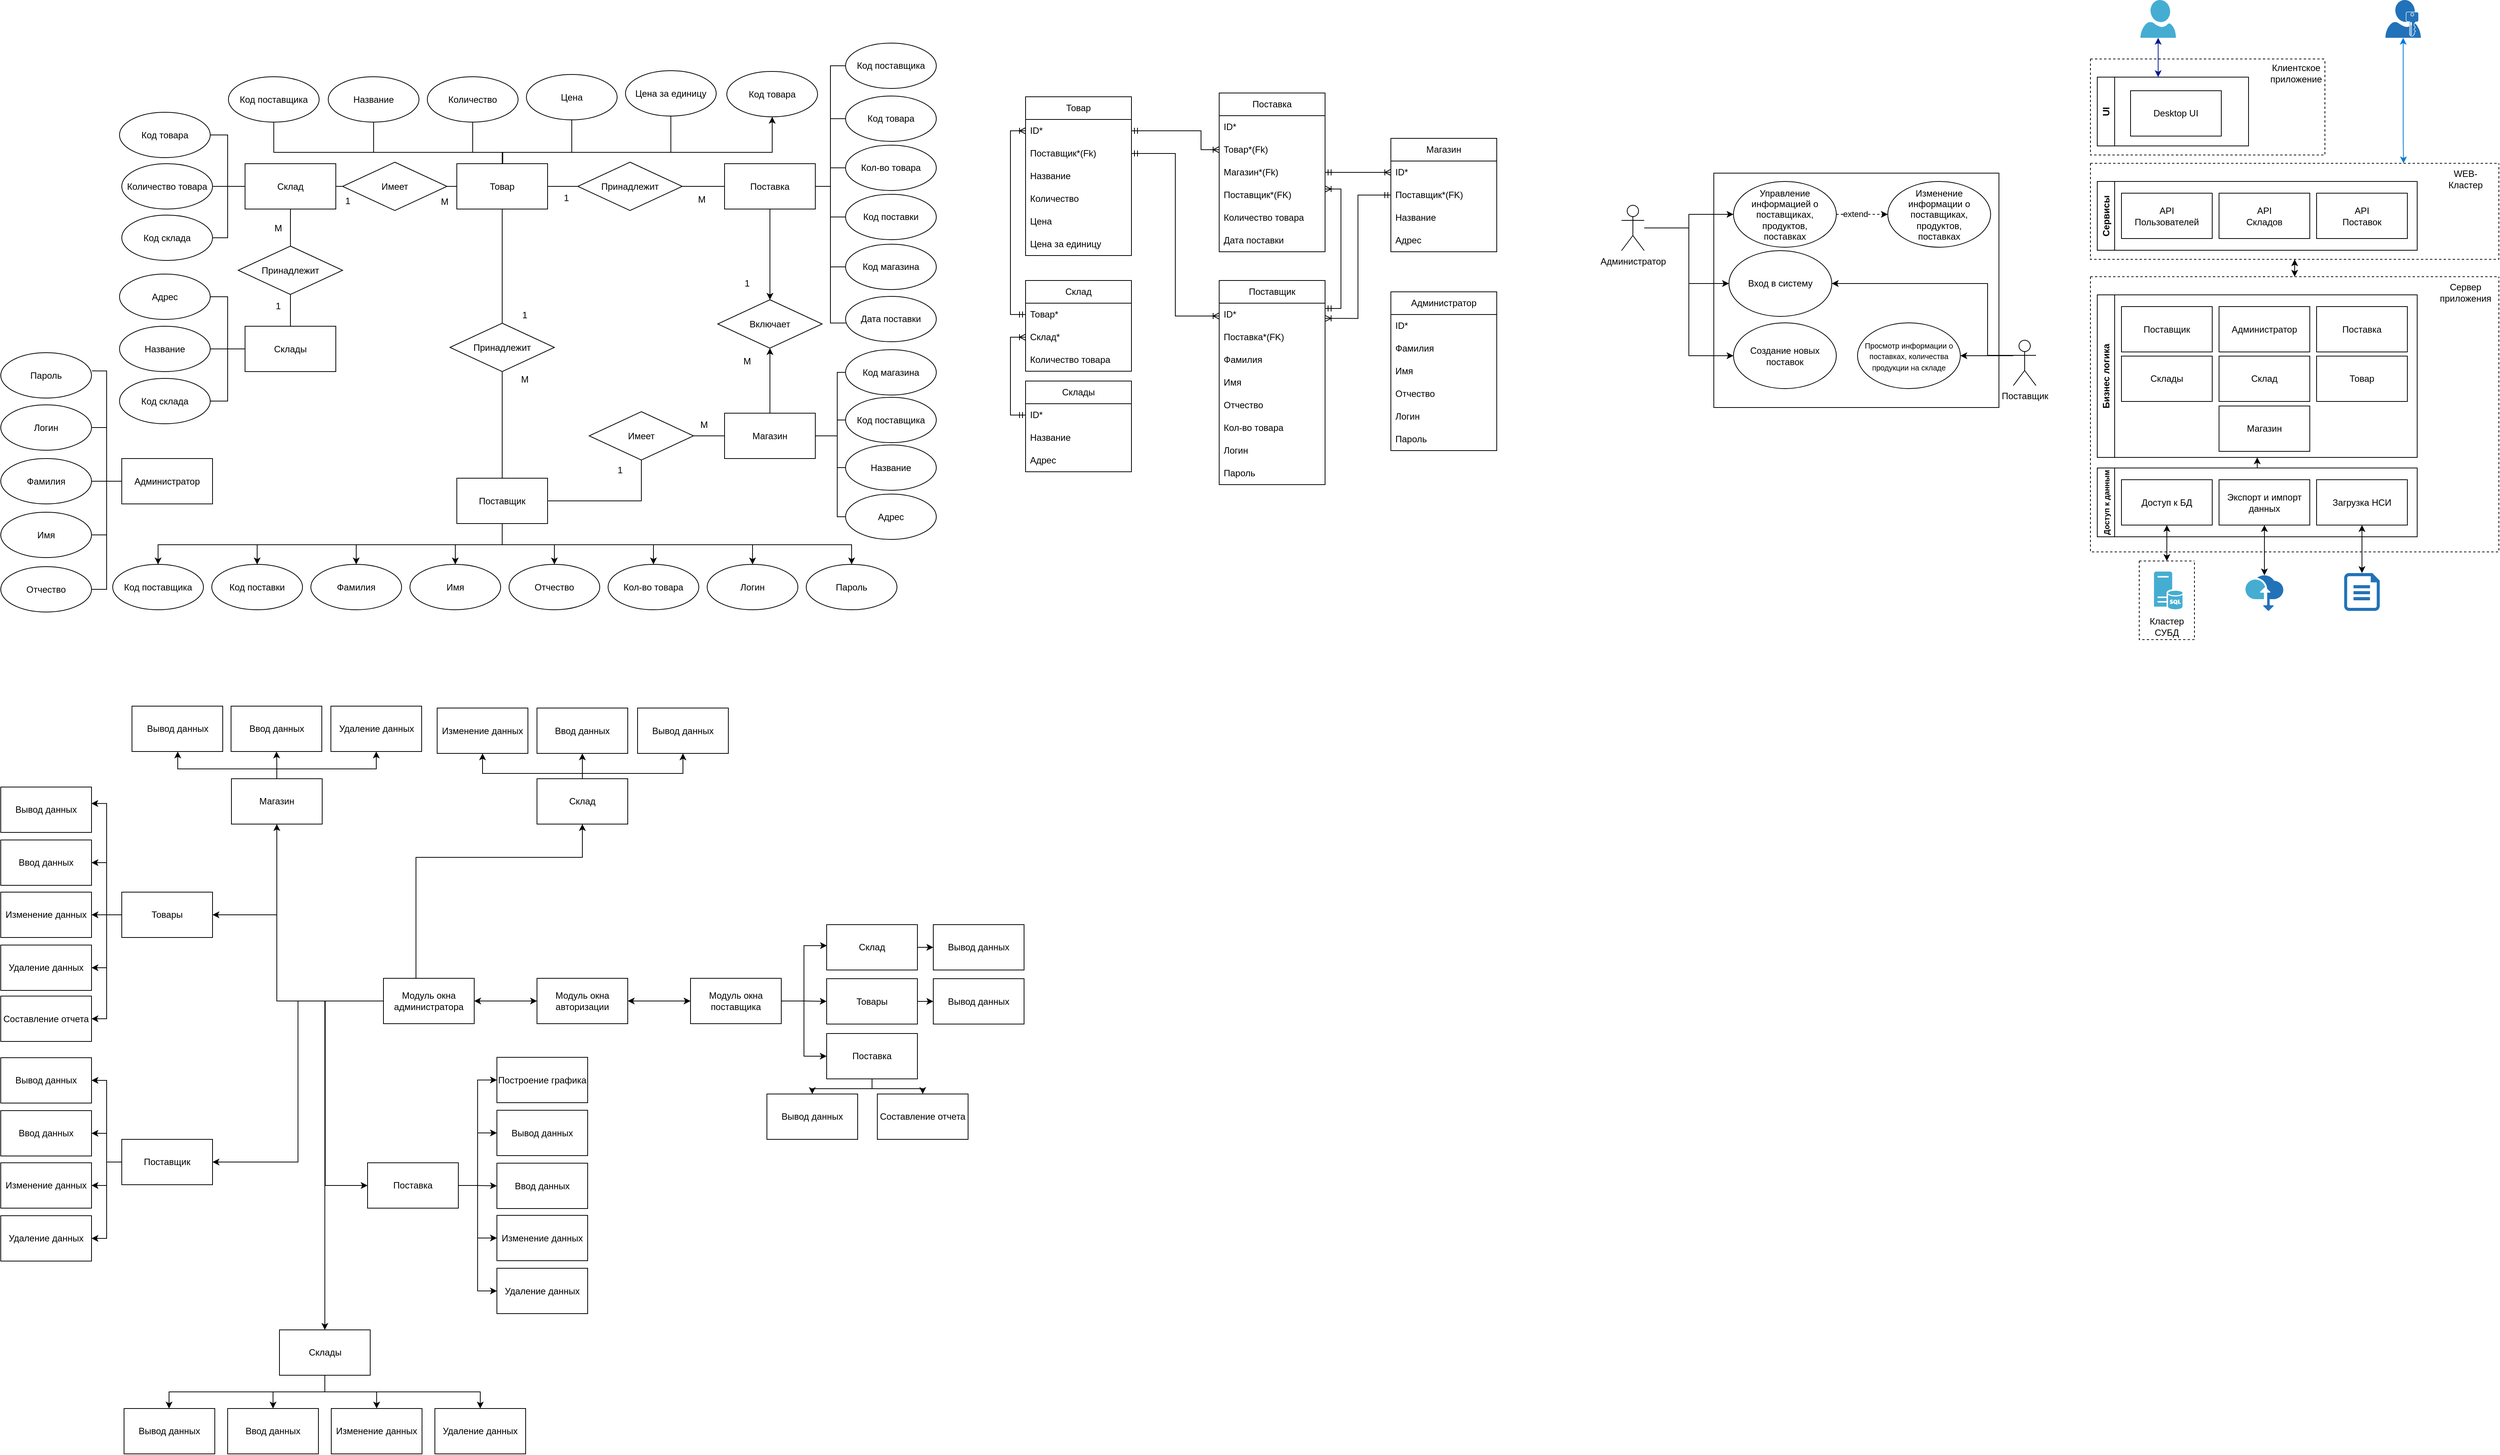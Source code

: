 <mxfile version="24.2.1" type="github">
  <diagram name="Страница — 1" id="cYHQjo4B7FAV5qbJEVPU">
    <mxGraphModel dx="7237" dy="-479" grid="0" gridSize="10" guides="1" tooltips="1" connect="1" arrows="1" fold="1" page="0" pageScale="1" pageWidth="827" pageHeight="1169" background="none" math="0" shadow="0">
      <root>
        <mxCell id="0" />
        <mxCell id="1" parent="0" />
        <mxCell id="80xuG6IPeWxbP9mx_vNA-1" value="" style="rounded=0;whiteSpace=wrap;html=1;" vertex="1" parent="1">
          <mxGeometry x="-2555" y="2194" width="377" height="310" as="geometry" />
        </mxCell>
        <mxCell id="80xuG6IPeWxbP9mx_vNA-13" style="edgeStyle=orthogonalEdgeStyle;rounded=0;orthogonalLoop=1;jettySize=auto;html=1;entryX=0;entryY=0.5;entryDx=0;entryDy=0;" edge="1" parent="1" source="80xuG6IPeWxbP9mx_vNA-2" target="80xuG6IPeWxbP9mx_vNA-6">
          <mxGeometry relative="1" as="geometry" />
        </mxCell>
        <mxCell id="80xuG6IPeWxbP9mx_vNA-14" style="edgeStyle=orthogonalEdgeStyle;rounded=0;orthogonalLoop=1;jettySize=auto;html=1;entryX=0;entryY=0.5;entryDx=0;entryDy=0;" edge="1" parent="1" source="80xuG6IPeWxbP9mx_vNA-2" target="80xuG6IPeWxbP9mx_vNA-11">
          <mxGeometry relative="1" as="geometry" />
        </mxCell>
        <mxCell id="80xuG6IPeWxbP9mx_vNA-16" style="edgeStyle=orthogonalEdgeStyle;rounded=0;orthogonalLoop=1;jettySize=auto;html=1;entryX=0;entryY=0.5;entryDx=0;entryDy=0;" edge="1" parent="1" source="80xuG6IPeWxbP9mx_vNA-2" target="80xuG6IPeWxbP9mx_vNA-15">
          <mxGeometry relative="1" as="geometry">
            <Array as="points">
              <mxPoint x="-2588" y="2266" />
              <mxPoint x="-2588" y="2340" />
            </Array>
          </mxGeometry>
        </mxCell>
        <mxCell id="80xuG6IPeWxbP9mx_vNA-2" value="Администратор" style="shape=umlActor;verticalLabelPosition=bottom;verticalAlign=top;html=1;outlineConnect=0;" vertex="1" parent="1">
          <mxGeometry x="-2677" y="2236.5" width="30" height="60" as="geometry" />
        </mxCell>
        <mxCell id="80xuG6IPeWxbP9mx_vNA-12" style="edgeStyle=orthogonalEdgeStyle;rounded=0;orthogonalLoop=1;jettySize=auto;html=1;entryX=1;entryY=0.5;entryDx=0;entryDy=0;" edge="1" parent="1" source="80xuG6IPeWxbP9mx_vNA-3" target="80xuG6IPeWxbP9mx_vNA-10">
          <mxGeometry relative="1" as="geometry">
            <Array as="points">
              <mxPoint x="-2193" y="2436" />
            </Array>
          </mxGeometry>
        </mxCell>
        <mxCell id="80xuG6IPeWxbP9mx_vNA-17" style="edgeStyle=orthogonalEdgeStyle;rounded=0;orthogonalLoop=1;jettySize=auto;html=1;entryX=1;entryY=0.5;entryDx=0;entryDy=0;exitX=0;exitY=0.333;exitDx=0;exitDy=0;exitPerimeter=0;" edge="1" parent="1" source="80xuG6IPeWxbP9mx_vNA-3" target="80xuG6IPeWxbP9mx_vNA-15">
          <mxGeometry relative="1" as="geometry">
            <Array as="points">
              <mxPoint x="-2193" y="2435" />
              <mxPoint x="-2193" y="2340" />
            </Array>
          </mxGeometry>
        </mxCell>
        <mxCell id="80xuG6IPeWxbP9mx_vNA-3" value="Поставщик&lt;div&gt;&lt;br&gt;&lt;/div&gt;" style="shape=umlActor;verticalLabelPosition=bottom;verticalAlign=top;html=1;outlineConnect=0;" vertex="1" parent="1">
          <mxGeometry x="-2159" y="2415" width="30" height="60" as="geometry" />
        </mxCell>
        <mxCell id="80xuG6IPeWxbP9mx_vNA-8" style="edgeStyle=orthogonalEdgeStyle;rounded=0;orthogonalLoop=1;jettySize=auto;html=1;entryX=0;entryY=0.5;entryDx=0;entryDy=0;dashed=1;" edge="1" parent="1" source="80xuG6IPeWxbP9mx_vNA-6" target="80xuG6IPeWxbP9mx_vNA-7">
          <mxGeometry relative="1" as="geometry" />
        </mxCell>
        <mxCell id="80xuG6IPeWxbP9mx_vNA-9" value="extend" style="edgeLabel;html=1;align=center;verticalAlign=middle;resizable=0;points=[];" vertex="1" connectable="0" parent="80xuG6IPeWxbP9mx_vNA-8">
          <mxGeometry x="-0.258" y="1" relative="1" as="geometry">
            <mxPoint as="offset" />
          </mxGeometry>
        </mxCell>
        <mxCell id="80xuG6IPeWxbP9mx_vNA-6" value="Управление информацией о поставщиках, продуктов,&lt;div&gt;поставках&lt;/div&gt;" style="ellipse;whiteSpace=wrap;html=1;" vertex="1" parent="1">
          <mxGeometry x="-2529" y="2205" width="136" height="87" as="geometry" />
        </mxCell>
        <mxCell id="80xuG6IPeWxbP9mx_vNA-7" value="Изменение информации о поставщиках, продуктов,&lt;div&gt;поставках&lt;/div&gt;" style="ellipse;whiteSpace=wrap;html=1;" vertex="1" parent="1">
          <mxGeometry x="-2325" y="2205" width="136" height="87" as="geometry" />
        </mxCell>
        <mxCell id="80xuG6IPeWxbP9mx_vNA-10" value="&lt;font style=&quot;font-size: 10px;&quot;&gt;Просмотр информации о поставках, количества продукции на складе&lt;/font&gt;" style="ellipse;whiteSpace=wrap;html=1;" vertex="1" parent="1">
          <mxGeometry x="-2365" y="2392" width="136" height="87" as="geometry" />
        </mxCell>
        <mxCell id="80xuG6IPeWxbP9mx_vNA-11" value="Создание новых поставок" style="ellipse;whiteSpace=wrap;html=1;" vertex="1" parent="1">
          <mxGeometry x="-2529" y="2392" width="136" height="87" as="geometry" />
        </mxCell>
        <mxCell id="80xuG6IPeWxbP9mx_vNA-15" value="Вход в систему" style="ellipse;whiteSpace=wrap;html=1;" vertex="1" parent="1">
          <mxGeometry x="-2535" y="2296.5" width="136" height="87" as="geometry" />
        </mxCell>
        <mxCell id="80xuG6IPeWxbP9mx_vNA-67" value="Поставщик" style="swimlane;fontStyle=0;childLayout=stackLayout;horizontal=1;startSize=30;horizontalStack=0;resizeParent=1;resizeParentMax=0;resizeLast=0;collapsible=1;marginBottom=0;whiteSpace=wrap;html=1;" vertex="1" parent="1">
          <mxGeometry x="-3209" y="2336" width="140" height="270" as="geometry" />
        </mxCell>
        <mxCell id="80xuG6IPeWxbP9mx_vNA-68" value="ID*" style="text;strokeColor=none;fillColor=none;align=left;verticalAlign=middle;spacingLeft=4;spacingRight=4;overflow=hidden;points=[[0,0.5],[1,0.5]];portConstraint=eastwest;rotatable=0;whiteSpace=wrap;html=1;" vertex="1" parent="80xuG6IPeWxbP9mx_vNA-67">
          <mxGeometry y="30" width="140" height="30" as="geometry" />
        </mxCell>
        <mxCell id="80xuG6IPeWxbP9mx_vNA-72" value="Поставка*(FK)" style="text;strokeColor=none;fillColor=none;align=left;verticalAlign=middle;spacingLeft=4;spacingRight=4;overflow=hidden;points=[[0,0.5],[1,0.5]];portConstraint=eastwest;rotatable=0;whiteSpace=wrap;html=1;" vertex="1" parent="80xuG6IPeWxbP9mx_vNA-67">
          <mxGeometry y="60" width="140" height="30" as="geometry" />
        </mxCell>
        <mxCell id="80xuG6IPeWxbP9mx_vNA-69" value="Фамилия" style="text;strokeColor=none;fillColor=none;align=left;verticalAlign=middle;spacingLeft=4;spacingRight=4;overflow=hidden;points=[[0,0.5],[1,0.5]];portConstraint=eastwest;rotatable=0;whiteSpace=wrap;html=1;" vertex="1" parent="80xuG6IPeWxbP9mx_vNA-67">
          <mxGeometry y="90" width="140" height="30" as="geometry" />
        </mxCell>
        <mxCell id="80xuG6IPeWxbP9mx_vNA-70" value="Имя" style="text;strokeColor=none;fillColor=none;align=left;verticalAlign=middle;spacingLeft=4;spacingRight=4;overflow=hidden;points=[[0,0.5],[1,0.5]];portConstraint=eastwest;rotatable=0;whiteSpace=wrap;html=1;" vertex="1" parent="80xuG6IPeWxbP9mx_vNA-67">
          <mxGeometry y="120" width="140" height="30" as="geometry" />
        </mxCell>
        <mxCell id="80xuG6IPeWxbP9mx_vNA-71" value="Отчество" style="text;strokeColor=none;fillColor=none;align=left;verticalAlign=middle;spacingLeft=4;spacingRight=4;overflow=hidden;points=[[0,0.5],[1,0.5]];portConstraint=eastwest;rotatable=0;whiteSpace=wrap;html=1;" vertex="1" parent="80xuG6IPeWxbP9mx_vNA-67">
          <mxGeometry y="150" width="140" height="30" as="geometry" />
        </mxCell>
        <mxCell id="80xuG6IPeWxbP9mx_vNA-81" value="Кол-во товара" style="text;strokeColor=none;fillColor=none;align=left;verticalAlign=middle;spacingLeft=4;spacingRight=4;overflow=hidden;points=[[0,0.5],[1,0.5]];portConstraint=eastwest;rotatable=0;whiteSpace=wrap;html=1;" vertex="1" parent="80xuG6IPeWxbP9mx_vNA-67">
          <mxGeometry y="180" width="140" height="30" as="geometry" />
        </mxCell>
        <mxCell id="80xuG6IPeWxbP9mx_vNA-83" value="Логин" style="text;strokeColor=none;fillColor=none;align=left;verticalAlign=middle;spacingLeft=4;spacingRight=4;overflow=hidden;points=[[0,0.5],[1,0.5]];portConstraint=eastwest;rotatable=0;whiteSpace=wrap;html=1;" vertex="1" parent="80xuG6IPeWxbP9mx_vNA-67">
          <mxGeometry y="210" width="140" height="30" as="geometry" />
        </mxCell>
        <mxCell id="80xuG6IPeWxbP9mx_vNA-82" value="Пароль" style="text;strokeColor=none;fillColor=none;align=left;verticalAlign=middle;spacingLeft=4;spacingRight=4;overflow=hidden;points=[[0,0.5],[1,0.5]];portConstraint=eastwest;rotatable=0;whiteSpace=wrap;html=1;" vertex="1" parent="80xuG6IPeWxbP9mx_vNA-67">
          <mxGeometry y="240" width="140" height="30" as="geometry" />
        </mxCell>
        <mxCell id="80xuG6IPeWxbP9mx_vNA-73" value="Администратор" style="swimlane;fontStyle=0;childLayout=stackLayout;horizontal=1;startSize=30;horizontalStack=0;resizeParent=1;resizeParentMax=0;resizeLast=0;collapsible=1;marginBottom=0;whiteSpace=wrap;html=1;" vertex="1" parent="1">
          <mxGeometry x="-2982" y="2351" width="140" height="210" as="geometry" />
        </mxCell>
        <mxCell id="80xuG6IPeWxbP9mx_vNA-74" value="ID*" style="text;strokeColor=none;fillColor=none;align=left;verticalAlign=middle;spacingLeft=4;spacingRight=4;overflow=hidden;points=[[0,0.5],[1,0.5]];portConstraint=eastwest;rotatable=0;whiteSpace=wrap;html=1;" vertex="1" parent="80xuG6IPeWxbP9mx_vNA-73">
          <mxGeometry y="30" width="140" height="30" as="geometry" />
        </mxCell>
        <mxCell id="80xuG6IPeWxbP9mx_vNA-75" value="Фамилия" style="text;strokeColor=none;fillColor=none;align=left;verticalAlign=middle;spacingLeft=4;spacingRight=4;overflow=hidden;points=[[0,0.5],[1,0.5]];portConstraint=eastwest;rotatable=0;whiteSpace=wrap;html=1;" vertex="1" parent="80xuG6IPeWxbP9mx_vNA-73">
          <mxGeometry y="60" width="140" height="30" as="geometry" />
        </mxCell>
        <mxCell id="80xuG6IPeWxbP9mx_vNA-76" value="Имя" style="text;strokeColor=none;fillColor=none;align=left;verticalAlign=middle;spacingLeft=4;spacingRight=4;overflow=hidden;points=[[0,0.5],[1,0.5]];portConstraint=eastwest;rotatable=0;whiteSpace=wrap;html=1;" vertex="1" parent="80xuG6IPeWxbP9mx_vNA-73">
          <mxGeometry y="90" width="140" height="30" as="geometry" />
        </mxCell>
        <mxCell id="80xuG6IPeWxbP9mx_vNA-77" value="Отчество" style="text;strokeColor=none;fillColor=none;align=left;verticalAlign=middle;spacingLeft=4;spacingRight=4;overflow=hidden;points=[[0,0.5],[1,0.5]];portConstraint=eastwest;rotatable=0;whiteSpace=wrap;html=1;" vertex="1" parent="80xuG6IPeWxbP9mx_vNA-73">
          <mxGeometry y="120" width="140" height="30" as="geometry" />
        </mxCell>
        <mxCell id="80xuG6IPeWxbP9mx_vNA-78" value="Логин" style="text;strokeColor=none;fillColor=none;align=left;verticalAlign=middle;spacingLeft=4;spacingRight=4;overflow=hidden;points=[[0,0.5],[1,0.5]];portConstraint=eastwest;rotatable=0;whiteSpace=wrap;html=1;" vertex="1" parent="80xuG6IPeWxbP9mx_vNA-73">
          <mxGeometry y="150" width="140" height="30" as="geometry" />
        </mxCell>
        <mxCell id="80xuG6IPeWxbP9mx_vNA-79" value="Пароль" style="text;strokeColor=none;fillColor=none;align=left;verticalAlign=middle;spacingLeft=4;spacingRight=4;overflow=hidden;points=[[0,0.5],[1,0.5]];portConstraint=eastwest;rotatable=0;whiteSpace=wrap;html=1;" vertex="1" parent="80xuG6IPeWxbP9mx_vNA-73">
          <mxGeometry y="180" width="140" height="30" as="geometry" />
        </mxCell>
        <mxCell id="80xuG6IPeWxbP9mx_vNA-84" value="Поставка" style="swimlane;fontStyle=0;childLayout=stackLayout;horizontal=1;startSize=30;horizontalStack=0;resizeParent=1;resizeParentMax=0;resizeLast=0;collapsible=1;marginBottom=0;whiteSpace=wrap;html=1;" vertex="1" parent="1">
          <mxGeometry x="-3209" y="2088" width="140" height="210" as="geometry" />
        </mxCell>
        <mxCell id="80xuG6IPeWxbP9mx_vNA-85" value="ID*" style="text;strokeColor=none;fillColor=none;align=left;verticalAlign=middle;spacingLeft=4;spacingRight=4;overflow=hidden;points=[[0,0.5],[1,0.5]];portConstraint=eastwest;rotatable=0;whiteSpace=wrap;html=1;" vertex="1" parent="80xuG6IPeWxbP9mx_vNA-84">
          <mxGeometry y="30" width="140" height="30" as="geometry" />
        </mxCell>
        <mxCell id="80xuG6IPeWxbP9mx_vNA-87" value="Товар*(Fk)" style="text;strokeColor=none;fillColor=none;align=left;verticalAlign=middle;spacingLeft=4;spacingRight=4;overflow=hidden;points=[[0,0.5],[1,0.5]];portConstraint=eastwest;rotatable=0;whiteSpace=wrap;html=1;" vertex="1" parent="80xuG6IPeWxbP9mx_vNA-84">
          <mxGeometry y="60" width="140" height="30" as="geometry" />
        </mxCell>
        <mxCell id="80xuG6IPeWxbP9mx_vNA-114" value="Магазин*(Fk)" style="text;strokeColor=none;fillColor=none;align=left;verticalAlign=middle;spacingLeft=4;spacingRight=4;overflow=hidden;points=[[0,0.5],[1,0.5]];portConstraint=eastwest;rotatable=0;whiteSpace=wrap;html=1;" vertex="1" parent="80xuG6IPeWxbP9mx_vNA-84">
          <mxGeometry y="90" width="140" height="30" as="geometry" />
        </mxCell>
        <mxCell id="80xuG6IPeWxbP9mx_vNA-86" value="Поставщик*(FK)" style="text;strokeColor=none;fillColor=none;align=left;verticalAlign=middle;spacingLeft=4;spacingRight=4;overflow=hidden;points=[[0,0.5],[1,0.5]];portConstraint=eastwest;rotatable=0;whiteSpace=wrap;html=1;" vertex="1" parent="80xuG6IPeWxbP9mx_vNA-84">
          <mxGeometry y="120" width="140" height="30" as="geometry" />
        </mxCell>
        <mxCell id="80xuG6IPeWxbP9mx_vNA-88" value="Количество товара" style="text;strokeColor=none;fillColor=none;align=left;verticalAlign=middle;spacingLeft=4;spacingRight=4;overflow=hidden;points=[[0,0.5],[1,0.5]];portConstraint=eastwest;rotatable=0;whiteSpace=wrap;html=1;" vertex="1" parent="80xuG6IPeWxbP9mx_vNA-84">
          <mxGeometry y="150" width="140" height="30" as="geometry" />
        </mxCell>
        <mxCell id="80xuG6IPeWxbP9mx_vNA-89" value="Дата поставки" style="text;strokeColor=none;fillColor=none;align=left;verticalAlign=middle;spacingLeft=4;spacingRight=4;overflow=hidden;points=[[0,0.5],[1,0.5]];portConstraint=eastwest;rotatable=0;whiteSpace=wrap;html=1;" vertex="1" parent="80xuG6IPeWxbP9mx_vNA-84">
          <mxGeometry y="180" width="140" height="30" as="geometry" />
        </mxCell>
        <mxCell id="80xuG6IPeWxbP9mx_vNA-94" value="Склады" style="swimlane;fontStyle=0;childLayout=stackLayout;horizontal=1;startSize=30;horizontalStack=0;resizeParent=1;resizeParentMax=0;resizeLast=0;collapsible=1;marginBottom=0;whiteSpace=wrap;html=1;" vertex="1" parent="1">
          <mxGeometry x="-3465" y="2469" width="140" height="120" as="geometry" />
        </mxCell>
        <mxCell id="80xuG6IPeWxbP9mx_vNA-95" value="ID*" style="text;strokeColor=none;fillColor=none;align=left;verticalAlign=middle;spacingLeft=4;spacingRight=4;overflow=hidden;points=[[0,0.5],[1,0.5]];portConstraint=eastwest;rotatable=0;whiteSpace=wrap;html=1;" vertex="1" parent="80xuG6IPeWxbP9mx_vNA-94">
          <mxGeometry y="30" width="140" height="30" as="geometry" />
        </mxCell>
        <mxCell id="80xuG6IPeWxbP9mx_vNA-96" value="Название" style="text;strokeColor=none;fillColor=none;align=left;verticalAlign=middle;spacingLeft=4;spacingRight=4;overflow=hidden;points=[[0,0.5],[1,0.5]];portConstraint=eastwest;rotatable=0;whiteSpace=wrap;html=1;" vertex="1" parent="80xuG6IPeWxbP9mx_vNA-94">
          <mxGeometry y="60" width="140" height="30" as="geometry" />
        </mxCell>
        <mxCell id="80xuG6IPeWxbP9mx_vNA-97" value="Адрес" style="text;strokeColor=none;fillColor=none;align=left;verticalAlign=middle;spacingLeft=4;spacingRight=4;overflow=hidden;points=[[0,0.5],[1,0.5]];portConstraint=eastwest;rotatable=0;whiteSpace=wrap;html=1;" vertex="1" parent="80xuG6IPeWxbP9mx_vNA-94">
          <mxGeometry y="90" width="140" height="30" as="geometry" />
        </mxCell>
        <mxCell id="80xuG6IPeWxbP9mx_vNA-104" value="Магазин" style="swimlane;fontStyle=0;childLayout=stackLayout;horizontal=1;startSize=30;horizontalStack=0;resizeParent=1;resizeParentMax=0;resizeLast=0;collapsible=1;marginBottom=0;whiteSpace=wrap;html=1;" vertex="1" parent="1">
          <mxGeometry x="-2982" y="2148" width="140" height="150" as="geometry" />
        </mxCell>
        <mxCell id="80xuG6IPeWxbP9mx_vNA-105" value="ID*" style="text;strokeColor=none;fillColor=none;align=left;verticalAlign=middle;spacingLeft=4;spacingRight=4;overflow=hidden;points=[[0,0.5],[1,0.5]];portConstraint=eastwest;rotatable=0;whiteSpace=wrap;html=1;" vertex="1" parent="80xuG6IPeWxbP9mx_vNA-104">
          <mxGeometry y="30" width="140" height="30" as="geometry" />
        </mxCell>
        <mxCell id="80xuG6IPeWxbP9mx_vNA-106" value="Поставщик*(FK)" style="text;strokeColor=none;fillColor=none;align=left;verticalAlign=middle;spacingLeft=4;spacingRight=4;overflow=hidden;points=[[0,0.5],[1,0.5]];portConstraint=eastwest;rotatable=0;whiteSpace=wrap;html=1;" vertex="1" parent="80xuG6IPeWxbP9mx_vNA-104">
          <mxGeometry y="60" width="140" height="30" as="geometry" />
        </mxCell>
        <mxCell id="80xuG6IPeWxbP9mx_vNA-115" value="Название" style="text;strokeColor=none;fillColor=none;align=left;verticalAlign=middle;spacingLeft=4;spacingRight=4;overflow=hidden;points=[[0,0.5],[1,0.5]];portConstraint=eastwest;rotatable=0;whiteSpace=wrap;html=1;" vertex="1" parent="80xuG6IPeWxbP9mx_vNA-104">
          <mxGeometry y="90" width="140" height="30" as="geometry" />
        </mxCell>
        <mxCell id="80xuG6IPeWxbP9mx_vNA-107" value="Адрес" style="text;strokeColor=none;fillColor=none;align=left;verticalAlign=middle;spacingLeft=4;spacingRight=4;overflow=hidden;points=[[0,0.5],[1,0.5]];portConstraint=eastwest;rotatable=0;whiteSpace=wrap;html=1;" vertex="1" parent="80xuG6IPeWxbP9mx_vNA-104">
          <mxGeometry y="120" width="140" height="30" as="geometry" />
        </mxCell>
        <mxCell id="80xuG6IPeWxbP9mx_vNA-116" value="Склад" style="swimlane;fontStyle=0;childLayout=stackLayout;horizontal=1;startSize=30;horizontalStack=0;resizeParent=1;resizeParentMax=0;resizeLast=0;collapsible=1;marginBottom=0;whiteSpace=wrap;html=1;" vertex="1" parent="1">
          <mxGeometry x="-3465" y="2336" width="140" height="120" as="geometry" />
        </mxCell>
        <mxCell id="80xuG6IPeWxbP9mx_vNA-117" value="Товар*" style="text;strokeColor=none;fillColor=none;align=left;verticalAlign=middle;spacingLeft=4;spacingRight=4;overflow=hidden;points=[[0,0.5],[1,0.5]];portConstraint=eastwest;rotatable=0;whiteSpace=wrap;html=1;" vertex="1" parent="80xuG6IPeWxbP9mx_vNA-116">
          <mxGeometry y="30" width="140" height="30" as="geometry" />
        </mxCell>
        <mxCell id="80xuG6IPeWxbP9mx_vNA-118" value="Склад*" style="text;strokeColor=none;fillColor=none;align=left;verticalAlign=middle;spacingLeft=4;spacingRight=4;overflow=hidden;points=[[0,0.5],[1,0.5]];portConstraint=eastwest;rotatable=0;whiteSpace=wrap;html=1;" vertex="1" parent="80xuG6IPeWxbP9mx_vNA-116">
          <mxGeometry y="60" width="140" height="30" as="geometry" />
        </mxCell>
        <mxCell id="80xuG6IPeWxbP9mx_vNA-121" value="Количество товара" style="text;strokeColor=none;fillColor=none;align=left;verticalAlign=middle;spacingLeft=4;spacingRight=4;overflow=hidden;points=[[0,0.5],[1,0.5]];portConstraint=eastwest;rotatable=0;whiteSpace=wrap;html=1;" vertex="1" parent="80xuG6IPeWxbP9mx_vNA-116">
          <mxGeometry y="90" width="140" height="30" as="geometry" />
        </mxCell>
        <mxCell id="80xuG6IPeWxbP9mx_vNA-123" value="Товар" style="swimlane;fontStyle=0;childLayout=stackLayout;horizontal=1;startSize=30;horizontalStack=0;resizeParent=1;resizeParentMax=0;resizeLast=0;collapsible=1;marginBottom=0;whiteSpace=wrap;html=1;" vertex="1" parent="1">
          <mxGeometry x="-3465" y="2093" width="140" height="210" as="geometry" />
        </mxCell>
        <mxCell id="80xuG6IPeWxbP9mx_vNA-124" value="ID*" style="text;strokeColor=none;fillColor=none;align=left;verticalAlign=middle;spacingLeft=4;spacingRight=4;overflow=hidden;points=[[0,0.5],[1,0.5]];portConstraint=eastwest;rotatable=0;whiteSpace=wrap;html=1;" vertex="1" parent="80xuG6IPeWxbP9mx_vNA-123">
          <mxGeometry y="30" width="140" height="30" as="geometry" />
        </mxCell>
        <mxCell id="80xuG6IPeWxbP9mx_vNA-125" value="Поставщик*(Fk)" style="text;strokeColor=none;fillColor=none;align=left;verticalAlign=middle;spacingLeft=4;spacingRight=4;overflow=hidden;points=[[0,0.5],[1,0.5]];portConstraint=eastwest;rotatable=0;whiteSpace=wrap;html=1;" vertex="1" parent="80xuG6IPeWxbP9mx_vNA-123">
          <mxGeometry y="60" width="140" height="30" as="geometry" />
        </mxCell>
        <mxCell id="80xuG6IPeWxbP9mx_vNA-126" value="Название" style="text;strokeColor=none;fillColor=none;align=left;verticalAlign=middle;spacingLeft=4;spacingRight=4;overflow=hidden;points=[[0,0.5],[1,0.5]];portConstraint=eastwest;rotatable=0;whiteSpace=wrap;html=1;" vertex="1" parent="80xuG6IPeWxbP9mx_vNA-123">
          <mxGeometry y="90" width="140" height="30" as="geometry" />
        </mxCell>
        <mxCell id="80xuG6IPeWxbP9mx_vNA-127" value="Количество" style="text;strokeColor=none;fillColor=none;align=left;verticalAlign=middle;spacingLeft=4;spacingRight=4;overflow=hidden;points=[[0,0.5],[1,0.5]];portConstraint=eastwest;rotatable=0;whiteSpace=wrap;html=1;" vertex="1" parent="80xuG6IPeWxbP9mx_vNA-123">
          <mxGeometry y="120" width="140" height="30" as="geometry" />
        </mxCell>
        <mxCell id="80xuG6IPeWxbP9mx_vNA-128" value="Цена" style="text;strokeColor=none;fillColor=none;align=left;verticalAlign=middle;spacingLeft=4;spacingRight=4;overflow=hidden;points=[[0,0.5],[1,0.5]];portConstraint=eastwest;rotatable=0;whiteSpace=wrap;html=1;" vertex="1" parent="80xuG6IPeWxbP9mx_vNA-123">
          <mxGeometry y="150" width="140" height="30" as="geometry" />
        </mxCell>
        <mxCell id="80xuG6IPeWxbP9mx_vNA-129" value="Цена за единицу" style="text;strokeColor=none;fillColor=none;align=left;verticalAlign=middle;spacingLeft=4;spacingRight=4;overflow=hidden;points=[[0,0.5],[1,0.5]];portConstraint=eastwest;rotatable=0;whiteSpace=wrap;html=1;" vertex="1" parent="80xuG6IPeWxbP9mx_vNA-123">
          <mxGeometry y="180" width="140" height="30" as="geometry" />
        </mxCell>
        <mxCell id="80xuG6IPeWxbP9mx_vNA-136" style="edgeStyle=orthogonalEdgeStyle;rounded=0;orthogonalLoop=1;jettySize=auto;html=1;entryX=0;entryY=0.5;entryDx=0;entryDy=0;startArrow=ERmandOne;startFill=0;endArrow=ERoneToMany;endFill=0;" edge="1" parent="1" source="80xuG6IPeWxbP9mx_vNA-124" target="80xuG6IPeWxbP9mx_vNA-87">
          <mxGeometry relative="1" as="geometry">
            <Array as="points">
              <mxPoint x="-3233" y="2138" />
              <mxPoint x="-3233" y="2163" />
            </Array>
          </mxGeometry>
        </mxCell>
        <mxCell id="80xuG6IPeWxbP9mx_vNA-137" style="edgeStyle=orthogonalEdgeStyle;rounded=0;orthogonalLoop=1;jettySize=auto;html=1;entryX=0;entryY=0.5;entryDx=0;entryDy=0;endArrow=ERoneToMany;endFill=0;startArrow=ERmandOne;startFill=0;" edge="1" parent="1" source="80xuG6IPeWxbP9mx_vNA-95" target="80xuG6IPeWxbP9mx_vNA-118">
          <mxGeometry relative="1" as="geometry" />
        </mxCell>
        <mxCell id="80xuG6IPeWxbP9mx_vNA-138" style="edgeStyle=orthogonalEdgeStyle;rounded=0;orthogonalLoop=1;jettySize=auto;html=1;entryX=0;entryY=0.5;entryDx=0;entryDy=0;startArrow=ERmandOne;startFill=0;endArrow=ERoneToMany;endFill=0;" edge="1" parent="1" source="80xuG6IPeWxbP9mx_vNA-117" target="80xuG6IPeWxbP9mx_vNA-124">
          <mxGeometry relative="1" as="geometry" />
        </mxCell>
        <mxCell id="80xuG6IPeWxbP9mx_vNA-141" style="edgeStyle=orthogonalEdgeStyle;rounded=0;orthogonalLoop=1;jettySize=auto;html=1;startArrow=ERmandOne;startFill=0;endArrow=ERoneToMany;endFill=0;" edge="1" parent="1" source="80xuG6IPeWxbP9mx_vNA-125">
          <mxGeometry relative="1" as="geometry">
            <mxPoint x="-3209" y="2383" as="targetPoint" />
            <Array as="points">
              <mxPoint x="-3267" y="2168" />
              <mxPoint x="-3267" y="2383" />
              <mxPoint x="-3209" y="2383" />
            </Array>
          </mxGeometry>
        </mxCell>
        <mxCell id="80xuG6IPeWxbP9mx_vNA-142" style="edgeStyle=orthogonalEdgeStyle;rounded=0;orthogonalLoop=1;jettySize=auto;html=1;startArrow=ERmandOne;startFill=0;endArrow=ERoneToMany;endFill=0;" edge="1" parent="1" source="80xuG6IPeWxbP9mx_vNA-114" target="80xuG6IPeWxbP9mx_vNA-105">
          <mxGeometry relative="1" as="geometry" />
        </mxCell>
        <mxCell id="80xuG6IPeWxbP9mx_vNA-143" style="edgeStyle=orthogonalEdgeStyle;rounded=0;orthogonalLoop=1;jettySize=auto;html=1;entryX=1;entryY=0.5;entryDx=0;entryDy=0;startArrow=ERoneToMany;startFill=0;endArrow=ERmandOne;endFill=0;" edge="1" parent="1">
          <mxGeometry relative="1" as="geometry">
            <mxPoint x="-3069" y="2215" as="sourcePoint" />
            <mxPoint x="-3069" y="2373" as="targetPoint" />
            <Array as="points">
              <mxPoint x="-3048" y="2215" />
              <mxPoint x="-3048" y="2373" />
            </Array>
          </mxGeometry>
        </mxCell>
        <mxCell id="80xuG6IPeWxbP9mx_vNA-148" style="edgeStyle=orthogonalEdgeStyle;rounded=0;orthogonalLoop=1;jettySize=auto;html=1;entryX=1;entryY=0.672;entryDx=0;entryDy=0;entryPerimeter=0;startArrow=ERmandOne;startFill=0;endArrow=ERoneToMany;endFill=0;" edge="1" parent="1" source="80xuG6IPeWxbP9mx_vNA-106" target="80xuG6IPeWxbP9mx_vNA-68">
          <mxGeometry relative="1" as="geometry" />
        </mxCell>
        <mxCell id="80xuG6IPeWxbP9mx_vNA-150" value="Код склада" style="ellipse;whiteSpace=wrap;html=1;" vertex="1" parent="1">
          <mxGeometry x="-4663" y="2465.5" width="120" height="60" as="geometry" />
        </mxCell>
        <mxCell id="80xuG6IPeWxbP9mx_vNA-186" style="edgeStyle=orthogonalEdgeStyle;rounded=0;orthogonalLoop=1;jettySize=auto;html=1;entryX=0.5;entryY=1;entryDx=0;entryDy=0;endArrow=none;endFill=0;" edge="1" parent="1" source="80xuG6IPeWxbP9mx_vNA-157" target="80xuG6IPeWxbP9mx_vNA-183">
          <mxGeometry relative="1" as="geometry">
            <Array as="points">
              <mxPoint x="-4157" y="2166.5" />
              <mxPoint x="-4196" y="2166.5" />
            </Array>
          </mxGeometry>
        </mxCell>
        <mxCell id="80xuG6IPeWxbP9mx_vNA-187" style="edgeStyle=orthogonalEdgeStyle;rounded=0;orthogonalLoop=1;jettySize=auto;html=1;entryX=0.5;entryY=1;entryDx=0;entryDy=0;endArrow=none;endFill=0;" edge="1" parent="1" source="80xuG6IPeWxbP9mx_vNA-157" target="80xuG6IPeWxbP9mx_vNA-184">
          <mxGeometry relative="1" as="geometry">
            <Array as="points">
              <mxPoint x="-4157" y="2166.5" />
              <mxPoint x="-4065" y="2166.5" />
            </Array>
          </mxGeometry>
        </mxCell>
        <mxCell id="80xuG6IPeWxbP9mx_vNA-188" style="edgeStyle=orthogonalEdgeStyle;rounded=0;orthogonalLoop=1;jettySize=auto;html=1;entryX=0.5;entryY=1;entryDx=0;entryDy=0;endArrow=none;endFill=0;" edge="1" parent="1" source="80xuG6IPeWxbP9mx_vNA-157" target="80xuG6IPeWxbP9mx_vNA-185">
          <mxGeometry relative="1" as="geometry">
            <Array as="points">
              <mxPoint x="-4157" y="2166.5" />
              <mxPoint x="-3934" y="2166.5" />
            </Array>
          </mxGeometry>
        </mxCell>
        <mxCell id="80xuG6IPeWxbP9mx_vNA-189" style="edgeStyle=orthogonalEdgeStyle;rounded=0;orthogonalLoop=1;jettySize=auto;html=1;entryX=0.5;entryY=1;entryDx=0;entryDy=0;endArrow=none;endFill=0;" edge="1" parent="1" source="80xuG6IPeWxbP9mx_vNA-157" target="80xuG6IPeWxbP9mx_vNA-182">
          <mxGeometry relative="1" as="geometry">
            <Array as="points">
              <mxPoint x="-4157" y="2166.5" />
              <mxPoint x="-4327" y="2166.5" />
            </Array>
          </mxGeometry>
        </mxCell>
        <mxCell id="80xuG6IPeWxbP9mx_vNA-190" style="edgeStyle=orthogonalEdgeStyle;rounded=0;orthogonalLoop=1;jettySize=auto;html=1;entryX=0.5;entryY=1;entryDx=0;entryDy=0;endArrow=none;endFill=0;" edge="1" parent="1" target="80xuG6IPeWxbP9mx_vNA-181">
          <mxGeometry relative="1" as="geometry">
            <mxPoint x="-4156.25" y="2184.5" as="sourcePoint" />
            <mxPoint x="-4418.75" y="2130.5" as="targetPoint" />
            <Array as="points">
              <mxPoint x="-4156" y="2166.5" />
              <mxPoint x="-4459" y="2166.5" />
            </Array>
          </mxGeometry>
        </mxCell>
        <mxCell id="80xuG6IPeWxbP9mx_vNA-224" style="edgeStyle=orthogonalEdgeStyle;rounded=0;orthogonalLoop=1;jettySize=auto;html=1;" edge="1" parent="1" source="80xuG6IPeWxbP9mx_vNA-157" target="80xuG6IPeWxbP9mx_vNA-223">
          <mxGeometry relative="1" as="geometry">
            <Array as="points">
              <mxPoint x="-4157" y="2166.5" />
              <mxPoint x="-3800" y="2166.5" />
            </Array>
          </mxGeometry>
        </mxCell>
        <mxCell id="80xuG6IPeWxbP9mx_vNA-246" style="edgeStyle=orthogonalEdgeStyle;rounded=0;orthogonalLoop=1;jettySize=auto;html=1;entryX=0.5;entryY=0;entryDx=0;entryDy=0;endArrow=none;endFill=0;" edge="1" parent="1" source="80xuG6IPeWxbP9mx_vNA-157" target="80xuG6IPeWxbP9mx_vNA-245">
          <mxGeometry relative="1" as="geometry" />
        </mxCell>
        <mxCell id="80xuG6IPeWxbP9mx_vNA-256" style="edgeStyle=orthogonalEdgeStyle;rounded=0;orthogonalLoop=1;jettySize=auto;html=1;entryX=0;entryY=0.5;entryDx=0;entryDy=0;endArrow=none;endFill=0;" edge="1" parent="1" source="80xuG6IPeWxbP9mx_vNA-157" target="80xuG6IPeWxbP9mx_vNA-255">
          <mxGeometry relative="1" as="geometry" />
        </mxCell>
        <mxCell id="80xuG6IPeWxbP9mx_vNA-157" value="Товар" style="rounded=0;whiteSpace=wrap;html=1;" vertex="1" parent="1">
          <mxGeometry x="-4217" y="2181.5" width="120" height="60" as="geometry" />
        </mxCell>
        <mxCell id="80xuG6IPeWxbP9mx_vNA-175" style="edgeStyle=orthogonalEdgeStyle;rounded=0;orthogonalLoop=1;jettySize=auto;html=1;entryX=1;entryY=0.5;entryDx=0;entryDy=0;endArrow=none;endFill=0;" edge="1" parent="1" source="80xuG6IPeWxbP9mx_vNA-158" target="80xuG6IPeWxbP9mx_vNA-173">
          <mxGeometry relative="1" as="geometry" />
        </mxCell>
        <mxCell id="80xuG6IPeWxbP9mx_vNA-176" style="edgeStyle=orthogonalEdgeStyle;rounded=0;orthogonalLoop=1;jettySize=auto;html=1;entryX=1;entryY=0.5;entryDx=0;entryDy=0;endArrow=none;endFill=0;" edge="1" parent="1" source="80xuG6IPeWxbP9mx_vNA-158" target="80xuG6IPeWxbP9mx_vNA-174">
          <mxGeometry relative="1" as="geometry" />
        </mxCell>
        <mxCell id="80xuG6IPeWxbP9mx_vNA-177" style="edgeStyle=orthogonalEdgeStyle;rounded=0;orthogonalLoop=1;jettySize=auto;html=1;entryX=1;entryY=0.5;entryDx=0;entryDy=0;endArrow=none;endFill=0;" edge="1" parent="1" source="80xuG6IPeWxbP9mx_vNA-158" target="80xuG6IPeWxbP9mx_vNA-172">
          <mxGeometry relative="1" as="geometry">
            <Array as="points">
              <mxPoint x="-4520" y="2211.5" />
              <mxPoint x="-4520" y="2279.5" />
            </Array>
          </mxGeometry>
        </mxCell>
        <mxCell id="80xuG6IPeWxbP9mx_vNA-191" style="edgeStyle=orthogonalEdgeStyle;rounded=0;orthogonalLoop=1;jettySize=auto;html=1;entryX=0;entryY=0.5;entryDx=0;entryDy=0;endArrow=none;endFill=0;" edge="1" parent="1" source="80xuG6IPeWxbP9mx_vNA-158" target="80xuG6IPeWxbP9mx_vNA-180">
          <mxGeometry relative="1" as="geometry" />
        </mxCell>
        <mxCell id="80xuG6IPeWxbP9mx_vNA-158" value="Склад" style="rounded=0;whiteSpace=wrap;html=1;" vertex="1" parent="1">
          <mxGeometry x="-4497" y="2181.5" width="120" height="60" as="geometry" />
        </mxCell>
        <mxCell id="80xuG6IPeWxbP9mx_vNA-178" style="edgeStyle=orthogonalEdgeStyle;rounded=0;orthogonalLoop=1;jettySize=auto;html=1;entryX=0.5;entryY=1;entryDx=0;entryDy=0;endArrow=none;endFill=0;" edge="1" parent="1" source="80xuG6IPeWxbP9mx_vNA-159" target="80xuG6IPeWxbP9mx_vNA-164">
          <mxGeometry relative="1" as="geometry" />
        </mxCell>
        <mxCell id="80xuG6IPeWxbP9mx_vNA-196" style="edgeStyle=orthogonalEdgeStyle;rounded=0;orthogonalLoop=1;jettySize=auto;html=1;entryX=1;entryY=0.5;entryDx=0;entryDy=0;endArrow=none;endFill=0;" edge="1" parent="1" source="80xuG6IPeWxbP9mx_vNA-159" target="80xuG6IPeWxbP9mx_vNA-166">
          <mxGeometry relative="1" as="geometry" />
        </mxCell>
        <mxCell id="80xuG6IPeWxbP9mx_vNA-197" style="edgeStyle=orthogonalEdgeStyle;rounded=0;orthogonalLoop=1;jettySize=auto;html=1;entryX=1;entryY=0.5;entryDx=0;entryDy=0;endArrow=none;endFill=0;" edge="1" parent="1" source="80xuG6IPeWxbP9mx_vNA-159" target="80xuG6IPeWxbP9mx_vNA-167">
          <mxGeometry relative="1" as="geometry" />
        </mxCell>
        <mxCell id="80xuG6IPeWxbP9mx_vNA-198" style="edgeStyle=orthogonalEdgeStyle;rounded=0;orthogonalLoop=1;jettySize=auto;html=1;entryX=1;entryY=0.5;entryDx=0;entryDy=0;endArrow=none;endFill=0;" edge="1" parent="1" source="80xuG6IPeWxbP9mx_vNA-159" target="80xuG6IPeWxbP9mx_vNA-150">
          <mxGeometry relative="1" as="geometry" />
        </mxCell>
        <mxCell id="80xuG6IPeWxbP9mx_vNA-159" value="Склады" style="rounded=0;whiteSpace=wrap;html=1;" vertex="1" parent="1">
          <mxGeometry x="-4497" y="2396.5" width="120" height="60" as="geometry" />
        </mxCell>
        <mxCell id="80xuG6IPeWxbP9mx_vNA-229" style="edgeStyle=orthogonalEdgeStyle;rounded=0;orthogonalLoop=1;jettySize=auto;html=1;entryX=0;entryY=0.5;entryDx=0;entryDy=0;endArrow=none;endFill=0;" edge="1" parent="1" source="80xuG6IPeWxbP9mx_vNA-160" target="80xuG6IPeWxbP9mx_vNA-222">
          <mxGeometry relative="1" as="geometry" />
        </mxCell>
        <mxCell id="80xuG6IPeWxbP9mx_vNA-230" style="edgeStyle=orthogonalEdgeStyle;rounded=0;orthogonalLoop=1;jettySize=auto;html=1;entryX=0;entryY=0.5;entryDx=0;entryDy=0;endArrow=none;endFill=0;" edge="1" parent="1" source="80xuG6IPeWxbP9mx_vNA-160" target="80xuG6IPeWxbP9mx_vNA-225">
          <mxGeometry relative="1" as="geometry" />
        </mxCell>
        <mxCell id="80xuG6IPeWxbP9mx_vNA-231" style="edgeStyle=orthogonalEdgeStyle;rounded=0;orthogonalLoop=1;jettySize=auto;html=1;entryX=0;entryY=0.5;entryDx=0;entryDy=0;endArrow=none;endFill=0;" edge="1" parent="1" source="80xuG6IPeWxbP9mx_vNA-160" target="80xuG6IPeWxbP9mx_vNA-221">
          <mxGeometry relative="1" as="geometry" />
        </mxCell>
        <mxCell id="80xuG6IPeWxbP9mx_vNA-232" style="edgeStyle=orthogonalEdgeStyle;rounded=0;orthogonalLoop=1;jettySize=auto;html=1;endArrow=none;endFill=0;" edge="1" parent="1" source="80xuG6IPeWxbP9mx_vNA-160" target="80xuG6IPeWxbP9mx_vNA-226">
          <mxGeometry relative="1" as="geometry" />
        </mxCell>
        <mxCell id="80xuG6IPeWxbP9mx_vNA-233" style="edgeStyle=orthogonalEdgeStyle;rounded=0;orthogonalLoop=1;jettySize=auto;html=1;entryX=0;entryY=0.5;entryDx=0;entryDy=0;endArrow=none;endFill=0;" edge="1" parent="1" source="80xuG6IPeWxbP9mx_vNA-160" target="80xuG6IPeWxbP9mx_vNA-227">
          <mxGeometry relative="1" as="geometry" />
        </mxCell>
        <mxCell id="80xuG6IPeWxbP9mx_vNA-253" style="edgeStyle=orthogonalEdgeStyle;rounded=0;orthogonalLoop=1;jettySize=auto;html=1;entryX=0.5;entryY=0;entryDx=0;entryDy=0;" edge="1" parent="1" source="80xuG6IPeWxbP9mx_vNA-160" target="80xuG6IPeWxbP9mx_vNA-244">
          <mxGeometry relative="1" as="geometry" />
        </mxCell>
        <mxCell id="80xuG6IPeWxbP9mx_vNA-160" value="Поставка" style="rounded=0;whiteSpace=wrap;html=1;" vertex="1" parent="1">
          <mxGeometry x="-3863" y="2181.5" width="120" height="60" as="geometry" />
        </mxCell>
        <mxCell id="80xuG6IPeWxbP9mx_vNA-240" style="edgeStyle=orthogonalEdgeStyle;rounded=0;orthogonalLoop=1;jettySize=auto;html=1;endArrow=none;endFill=0;" edge="1" parent="1" source="80xuG6IPeWxbP9mx_vNA-161" target="80xuG6IPeWxbP9mx_vNA-237">
          <mxGeometry relative="1" as="geometry">
            <Array as="points">
              <mxPoint x="-3714" y="2541.5" />
              <mxPoint x="-3714" y="2520.5" />
            </Array>
          </mxGeometry>
        </mxCell>
        <mxCell id="80xuG6IPeWxbP9mx_vNA-241" style="edgeStyle=orthogonalEdgeStyle;rounded=0;orthogonalLoop=1;jettySize=auto;html=1;endArrow=none;endFill=0;" edge="1" parent="1" source="80xuG6IPeWxbP9mx_vNA-161" target="80xuG6IPeWxbP9mx_vNA-238">
          <mxGeometry relative="1" as="geometry">
            <Array as="points">
              <mxPoint x="-3714" y="2541.5" />
              <mxPoint x="-3714" y="2583.5" />
            </Array>
          </mxGeometry>
        </mxCell>
        <mxCell id="80xuG6IPeWxbP9mx_vNA-242" style="edgeStyle=orthogonalEdgeStyle;rounded=0;orthogonalLoop=1;jettySize=auto;html=1;entryX=0;entryY=0.5;entryDx=0;entryDy=0;endArrow=none;endFill=0;" edge="1" parent="1" source="80xuG6IPeWxbP9mx_vNA-161" target="80xuG6IPeWxbP9mx_vNA-236">
          <mxGeometry relative="1" as="geometry">
            <Array as="points">
              <mxPoint x="-3714" y="2541.5" />
              <mxPoint x="-3714" y="2457.5" />
            </Array>
          </mxGeometry>
        </mxCell>
        <mxCell id="80xuG6IPeWxbP9mx_vNA-243" style="edgeStyle=orthogonalEdgeStyle;rounded=0;orthogonalLoop=1;jettySize=auto;html=1;entryX=0;entryY=0.5;entryDx=0;entryDy=0;endArrow=none;endFill=0;" edge="1" parent="1" source="80xuG6IPeWxbP9mx_vNA-161" target="80xuG6IPeWxbP9mx_vNA-239">
          <mxGeometry relative="1" as="geometry">
            <Array as="points">
              <mxPoint x="-3714" y="2541.5" />
              <mxPoint x="-3714" y="2648.5" />
            </Array>
          </mxGeometry>
        </mxCell>
        <mxCell id="80xuG6IPeWxbP9mx_vNA-254" style="edgeStyle=orthogonalEdgeStyle;rounded=0;orthogonalLoop=1;jettySize=auto;html=1;entryX=0.5;entryY=1;entryDx=0;entryDy=0;" edge="1" parent="1" source="80xuG6IPeWxbP9mx_vNA-161" target="80xuG6IPeWxbP9mx_vNA-244">
          <mxGeometry relative="1" as="geometry" />
        </mxCell>
        <mxCell id="80xuG6IPeWxbP9mx_vNA-161" value="Магазин" style="rounded=0;whiteSpace=wrap;html=1;" vertex="1" parent="1">
          <mxGeometry x="-3863" y="2511.5" width="120" height="60" as="geometry" />
        </mxCell>
        <mxCell id="80xuG6IPeWxbP9mx_vNA-258" style="edgeStyle=orthogonalEdgeStyle;rounded=0;orthogonalLoop=1;jettySize=auto;html=1;endArrow=none;endFill=0;" edge="1" parent="1" source="80xuG6IPeWxbP9mx_vNA-162" target="80xuG6IPeWxbP9mx_vNA-217">
          <mxGeometry relative="1" as="geometry" />
        </mxCell>
        <mxCell id="80xuG6IPeWxbP9mx_vNA-259" style="edgeStyle=orthogonalEdgeStyle;rounded=0;orthogonalLoop=1;jettySize=auto;html=1;entryX=1;entryY=0.5;entryDx=0;entryDy=0;endArrow=none;endFill=0;" edge="1" parent="1" source="80xuG6IPeWxbP9mx_vNA-162" target="80xuG6IPeWxbP9mx_vNA-216">
          <mxGeometry relative="1" as="geometry" />
        </mxCell>
        <mxCell id="80xuG6IPeWxbP9mx_vNA-261" style="edgeStyle=orthogonalEdgeStyle;rounded=0;orthogonalLoop=1;jettySize=auto;html=1;entryX=1;entryY=0.5;entryDx=0;entryDy=0;endArrow=none;endFill=0;" edge="1" parent="1" source="80xuG6IPeWxbP9mx_vNA-162" target="80xuG6IPeWxbP9mx_vNA-218">
          <mxGeometry relative="1" as="geometry" />
        </mxCell>
        <mxCell id="80xuG6IPeWxbP9mx_vNA-262" style="edgeStyle=orthogonalEdgeStyle;rounded=0;orthogonalLoop=1;jettySize=auto;html=1;entryX=1;entryY=0.5;entryDx=0;entryDy=0;endArrow=none;endFill=0;" edge="1" parent="1" source="80xuG6IPeWxbP9mx_vNA-162" target="80xuG6IPeWxbP9mx_vNA-219">
          <mxGeometry relative="1" as="geometry" />
        </mxCell>
        <mxCell id="80xuG6IPeWxbP9mx_vNA-162" value="Администратор" style="rounded=0;whiteSpace=wrap;html=1;" vertex="1" parent="1">
          <mxGeometry x="-4660" y="2571.5" width="120" height="60" as="geometry" />
        </mxCell>
        <mxCell id="80xuG6IPeWxbP9mx_vNA-207" style="edgeStyle=orthogonalEdgeStyle;rounded=0;orthogonalLoop=1;jettySize=auto;html=1;entryX=0.5;entryY=0;entryDx=0;entryDy=0;" edge="1" parent="1" target="80xuG6IPeWxbP9mx_vNA-202">
          <mxGeometry relative="1" as="geometry">
            <mxPoint x="-4166" y="2685.5" as="sourcePoint" />
            <Array as="points">
              <mxPoint x="-4166" y="2685.5" />
              <mxPoint x="-4219" y="2685.5" />
            </Array>
          </mxGeometry>
        </mxCell>
        <mxCell id="80xuG6IPeWxbP9mx_vNA-208" style="edgeStyle=orthogonalEdgeStyle;rounded=0;orthogonalLoop=1;jettySize=auto;html=1;entryX=0.5;entryY=0;entryDx=0;entryDy=0;" edge="1" parent="1" target="80xuG6IPeWxbP9mx_vNA-203">
          <mxGeometry relative="1" as="geometry">
            <mxPoint x="-4165" y="2685.5" as="sourcePoint" />
            <Array as="points">
              <mxPoint x="-4166" y="2685.5" />
              <mxPoint x="-4088" y="2685.5" />
            </Array>
          </mxGeometry>
        </mxCell>
        <mxCell id="80xuG6IPeWxbP9mx_vNA-209" style="edgeStyle=orthogonalEdgeStyle;rounded=0;orthogonalLoop=1;jettySize=auto;html=1;" edge="1" parent="1" target="80xuG6IPeWxbP9mx_vNA-201">
          <mxGeometry relative="1" as="geometry">
            <mxPoint x="-4165" y="2685.5" as="sourcePoint" />
            <Array as="points">
              <mxPoint x="-4165" y="2685.5" />
              <mxPoint x="-4350" y="2685.5" />
            </Array>
          </mxGeometry>
        </mxCell>
        <mxCell id="80xuG6IPeWxbP9mx_vNA-210" style="edgeStyle=orthogonalEdgeStyle;rounded=0;orthogonalLoop=1;jettySize=auto;html=1;" edge="1" parent="1" target="80xuG6IPeWxbP9mx_vNA-200">
          <mxGeometry relative="1" as="geometry">
            <mxPoint x="-4165" y="2685.5" as="sourcePoint" />
            <Array as="points">
              <mxPoint x="-4165" y="2685.5" />
              <mxPoint x="-4481" y="2685.5" />
            </Array>
          </mxGeometry>
        </mxCell>
        <mxCell id="80xuG6IPeWxbP9mx_vNA-211" style="edgeStyle=orthogonalEdgeStyle;rounded=0;orthogonalLoop=1;jettySize=auto;html=1;entryX=0.5;entryY=0;entryDx=0;entryDy=0;" edge="1" parent="1" target="80xuG6IPeWxbP9mx_vNA-199">
          <mxGeometry relative="1" as="geometry">
            <mxPoint x="-4165" y="2685.5" as="sourcePoint" />
            <Array as="points">
              <mxPoint x="-4165" y="2685.5" />
              <mxPoint x="-4612" y="2685.5" />
            </Array>
          </mxGeometry>
        </mxCell>
        <mxCell id="80xuG6IPeWxbP9mx_vNA-212" style="edgeStyle=orthogonalEdgeStyle;rounded=0;orthogonalLoop=1;jettySize=auto;html=1;entryX=0.5;entryY=0;entryDx=0;entryDy=0;" edge="1" parent="1" target="80xuG6IPeWxbP9mx_vNA-204">
          <mxGeometry relative="1" as="geometry">
            <mxPoint x="-4166" y="2685.5" as="sourcePoint" />
            <Array as="points">
              <mxPoint x="-4165" y="2685.5" />
              <mxPoint x="-3957" y="2685.5" />
            </Array>
          </mxGeometry>
        </mxCell>
        <mxCell id="80xuG6IPeWxbP9mx_vNA-213" style="edgeStyle=orthogonalEdgeStyle;rounded=0;orthogonalLoop=1;jettySize=auto;html=1;entryX=0.5;entryY=0;entryDx=0;entryDy=0;" edge="1" parent="1" target="80xuG6IPeWxbP9mx_vNA-205">
          <mxGeometry relative="1" as="geometry">
            <mxPoint x="-4165" y="2685.5" as="sourcePoint" />
            <Array as="points">
              <mxPoint x="-4165" y="2685.5" />
              <mxPoint x="-3826" y="2685.5" />
            </Array>
          </mxGeometry>
        </mxCell>
        <mxCell id="80xuG6IPeWxbP9mx_vNA-214" style="edgeStyle=orthogonalEdgeStyle;rounded=0;orthogonalLoop=1;jettySize=auto;html=1;entryX=0.5;entryY=0;entryDx=0;entryDy=0;" edge="1" parent="1" target="80xuG6IPeWxbP9mx_vNA-206">
          <mxGeometry relative="1" as="geometry">
            <mxPoint x="-4166" y="2685.5" as="sourcePoint" />
            <Array as="points">
              <mxPoint x="-4165" y="2685.5" />
              <mxPoint x="-3695" y="2685.5" />
            </Array>
          </mxGeometry>
        </mxCell>
        <mxCell id="80xuG6IPeWxbP9mx_vNA-247" style="edgeStyle=orthogonalEdgeStyle;rounded=0;orthogonalLoop=1;jettySize=auto;html=1;entryX=0.5;entryY=1;entryDx=0;entryDy=0;endArrow=none;endFill=0;" edge="1" parent="1" source="80xuG6IPeWxbP9mx_vNA-163" target="80xuG6IPeWxbP9mx_vNA-245">
          <mxGeometry relative="1" as="geometry" />
        </mxCell>
        <mxCell id="80xuG6IPeWxbP9mx_vNA-250" style="edgeStyle=orthogonalEdgeStyle;rounded=0;orthogonalLoop=1;jettySize=auto;html=1;entryX=0.5;entryY=1;entryDx=0;entryDy=0;endArrow=none;endFill=0;" edge="1" parent="1" source="80xuG6IPeWxbP9mx_vNA-163" target="80xuG6IPeWxbP9mx_vNA-249">
          <mxGeometry relative="1" as="geometry" />
        </mxCell>
        <mxCell id="80xuG6IPeWxbP9mx_vNA-163" value="Поставщик" style="rounded=0;whiteSpace=wrap;html=1;" vertex="1" parent="1">
          <mxGeometry x="-4217" y="2597.5" width="120" height="60" as="geometry" />
        </mxCell>
        <mxCell id="80xuG6IPeWxbP9mx_vNA-179" style="edgeStyle=orthogonalEdgeStyle;rounded=0;orthogonalLoop=1;jettySize=auto;html=1;entryX=0.5;entryY=1;entryDx=0;entryDy=0;endArrow=none;endFill=0;" edge="1" parent="1" source="80xuG6IPeWxbP9mx_vNA-164" target="80xuG6IPeWxbP9mx_vNA-158">
          <mxGeometry relative="1" as="geometry" />
        </mxCell>
        <mxCell id="80xuG6IPeWxbP9mx_vNA-164" value="Принадлежит" style="rhombus;whiteSpace=wrap;html=1;" vertex="1" parent="1">
          <mxGeometry x="-4506" y="2290.5" width="138" height="64" as="geometry" />
        </mxCell>
        <mxCell id="80xuG6IPeWxbP9mx_vNA-166" value="Название" style="ellipse;whiteSpace=wrap;html=1;" vertex="1" parent="1">
          <mxGeometry x="-4663" y="2396.5" width="120" height="60" as="geometry" />
        </mxCell>
        <mxCell id="80xuG6IPeWxbP9mx_vNA-167" value="Адрес" style="ellipse;whiteSpace=wrap;html=1;" vertex="1" parent="1">
          <mxGeometry x="-4663" y="2327.5" width="120" height="60" as="geometry" />
        </mxCell>
        <mxCell id="80xuG6IPeWxbP9mx_vNA-172" value="Код склада" style="ellipse;whiteSpace=wrap;html=1;" vertex="1" parent="1">
          <mxGeometry x="-4660" y="2249.5" width="120" height="60" as="geometry" />
        </mxCell>
        <mxCell id="80xuG6IPeWxbP9mx_vNA-173" value="Количество товара" style="ellipse;whiteSpace=wrap;html=1;" vertex="1" parent="1">
          <mxGeometry x="-4660" y="2181.5" width="120" height="60" as="geometry" />
        </mxCell>
        <mxCell id="80xuG6IPeWxbP9mx_vNA-174" value="Код товара" style="ellipse;whiteSpace=wrap;html=1;" vertex="1" parent="1">
          <mxGeometry x="-4663" y="2113.5" width="120" height="60" as="geometry" />
        </mxCell>
        <mxCell id="80xuG6IPeWxbP9mx_vNA-180" value="Имеет" style="rhombus;whiteSpace=wrap;html=1;" vertex="1" parent="1">
          <mxGeometry x="-4368" y="2179.5" width="138" height="64" as="geometry" />
        </mxCell>
        <mxCell id="80xuG6IPeWxbP9mx_vNA-181" value="Код поставщика" style="ellipse;whiteSpace=wrap;html=1;" vertex="1" parent="1">
          <mxGeometry x="-4519" y="2066.5" width="120" height="60" as="geometry" />
        </mxCell>
        <mxCell id="80xuG6IPeWxbP9mx_vNA-182" value="Название" style="ellipse;whiteSpace=wrap;html=1;" vertex="1" parent="1">
          <mxGeometry x="-4387" y="2066.5" width="120" height="60" as="geometry" />
        </mxCell>
        <mxCell id="80xuG6IPeWxbP9mx_vNA-183" value="Количество" style="ellipse;whiteSpace=wrap;html=1;" vertex="1" parent="1">
          <mxGeometry x="-4256" y="2066.5" width="120" height="60" as="geometry" />
        </mxCell>
        <mxCell id="80xuG6IPeWxbP9mx_vNA-184" value="Цена" style="ellipse;whiteSpace=wrap;html=1;" vertex="1" parent="1">
          <mxGeometry x="-4125" y="2063.5" width="120" height="60" as="geometry" />
        </mxCell>
        <mxCell id="80xuG6IPeWxbP9mx_vNA-185" value="Цена за единицу" style="ellipse;whiteSpace=wrap;html=1;" vertex="1" parent="1">
          <mxGeometry x="-3994" y="2058.5" width="120" height="60" as="geometry" />
        </mxCell>
        <mxCell id="80xuG6IPeWxbP9mx_vNA-195" value="" style="endArrow=none;html=1;rounded=0;entryX=0;entryY=0.5;entryDx=0;entryDy=0;exitX=1;exitY=0.5;exitDx=0;exitDy=0;" edge="1" parent="1" source="80xuG6IPeWxbP9mx_vNA-180" target="80xuG6IPeWxbP9mx_vNA-157">
          <mxGeometry width="50" height="50" relative="1" as="geometry">
            <mxPoint x="-4280" y="2253.5" as="sourcePoint" />
            <mxPoint x="-4230" y="2203.5" as="targetPoint" />
          </mxGeometry>
        </mxCell>
        <mxCell id="80xuG6IPeWxbP9mx_vNA-199" value="Код поставщика" style="ellipse;whiteSpace=wrap;html=1;" vertex="1" parent="1">
          <mxGeometry x="-4672" y="2711.5" width="120" height="60" as="geometry" />
        </mxCell>
        <mxCell id="80xuG6IPeWxbP9mx_vNA-200" value="Код поставки" style="ellipse;whiteSpace=wrap;html=1;" vertex="1" parent="1">
          <mxGeometry x="-4541" y="2711.5" width="120" height="60" as="geometry" />
        </mxCell>
        <mxCell id="80xuG6IPeWxbP9mx_vNA-201" value="Фамилия" style="ellipse;whiteSpace=wrap;html=1;" vertex="1" parent="1">
          <mxGeometry x="-4410" y="2711.5" width="120" height="60" as="geometry" />
        </mxCell>
        <mxCell id="80xuG6IPeWxbP9mx_vNA-202" value="Имя" style="ellipse;whiteSpace=wrap;html=1;" vertex="1" parent="1">
          <mxGeometry x="-4279" y="2711.5" width="120" height="60" as="geometry" />
        </mxCell>
        <mxCell id="80xuG6IPeWxbP9mx_vNA-203" value="Отчество" style="ellipse;whiteSpace=wrap;html=1;" vertex="1" parent="1">
          <mxGeometry x="-4148" y="2711.5" width="120" height="60" as="geometry" />
        </mxCell>
        <mxCell id="80xuG6IPeWxbP9mx_vNA-204" value="Кол-во товара" style="ellipse;whiteSpace=wrap;html=1;" vertex="1" parent="1">
          <mxGeometry x="-4017" y="2711.5" width="120" height="60" as="geometry" />
        </mxCell>
        <mxCell id="80xuG6IPeWxbP9mx_vNA-205" value="Логин" style="ellipse;whiteSpace=wrap;html=1;" vertex="1" parent="1">
          <mxGeometry x="-3886" y="2711.5" width="120" height="60" as="geometry" />
        </mxCell>
        <mxCell id="80xuG6IPeWxbP9mx_vNA-206" value="Пароль" style="ellipse;whiteSpace=wrap;html=1;" vertex="1" parent="1">
          <mxGeometry x="-3755" y="2711.5" width="120" height="60" as="geometry" />
        </mxCell>
        <mxCell id="80xuG6IPeWxbP9mx_vNA-215" value="Пароль" style="ellipse;whiteSpace=wrap;html=1;" vertex="1" parent="1">
          <mxGeometry x="-4820" y="2431.5" width="120" height="60" as="geometry" />
        </mxCell>
        <mxCell id="80xuG6IPeWxbP9mx_vNA-216" value="Логин" style="ellipse;whiteSpace=wrap;html=1;" vertex="1" parent="1">
          <mxGeometry x="-4820" y="2500.5" width="120" height="60" as="geometry" />
        </mxCell>
        <mxCell id="80xuG6IPeWxbP9mx_vNA-217" value="Фамилия" style="ellipse;whiteSpace=wrap;html=1;" vertex="1" parent="1">
          <mxGeometry x="-4820" y="2571.5" width="120" height="60" as="geometry" />
        </mxCell>
        <mxCell id="80xuG6IPeWxbP9mx_vNA-218" value="Имя" style="ellipse;whiteSpace=wrap;html=1;" vertex="1" parent="1">
          <mxGeometry x="-4820" y="2642.5" width="120" height="60" as="geometry" />
        </mxCell>
        <mxCell id="80xuG6IPeWxbP9mx_vNA-219" value="Отчество" style="ellipse;whiteSpace=wrap;html=1;" vertex="1" parent="1">
          <mxGeometry x="-4820" y="2714.5" width="120" height="60" as="geometry" />
        </mxCell>
        <mxCell id="80xuG6IPeWxbP9mx_vNA-221" value="Кол-во товара" style="ellipse;whiteSpace=wrap;html=1;" vertex="1" parent="1">
          <mxGeometry x="-3703" y="2157" width="120" height="60" as="geometry" />
        </mxCell>
        <mxCell id="80xuG6IPeWxbP9mx_vNA-222" value="Код поставщика" style="ellipse;whiteSpace=wrap;html=1;" vertex="1" parent="1">
          <mxGeometry x="-3703" y="2022" width="120" height="60" as="geometry" />
        </mxCell>
        <mxCell id="80xuG6IPeWxbP9mx_vNA-223" value="Код товара" style="ellipse;whiteSpace=wrap;html=1;" vertex="1" parent="1">
          <mxGeometry x="-3860" y="2059.5" width="120" height="60" as="geometry" />
        </mxCell>
        <mxCell id="80xuG6IPeWxbP9mx_vNA-225" value="Код товара" style="ellipse;whiteSpace=wrap;html=1;" vertex="1" parent="1">
          <mxGeometry x="-3703" y="2092" width="120" height="60" as="geometry" />
        </mxCell>
        <mxCell id="80xuG6IPeWxbP9mx_vNA-226" value="Код поставки" style="ellipse;whiteSpace=wrap;html=1;" vertex="1" parent="1">
          <mxGeometry x="-3703" y="2222" width="120" height="60" as="geometry" />
        </mxCell>
        <mxCell id="80xuG6IPeWxbP9mx_vNA-227" value="Код магазина" style="ellipse;whiteSpace=wrap;html=1;" vertex="1" parent="1">
          <mxGeometry x="-3703" y="2288" width="120" height="60" as="geometry" />
        </mxCell>
        <mxCell id="80xuG6IPeWxbP9mx_vNA-228" value="Дата поставки" style="ellipse;whiteSpace=wrap;html=1;" vertex="1" parent="1">
          <mxGeometry x="-3703" y="2357" width="120" height="60" as="geometry" />
        </mxCell>
        <mxCell id="80xuG6IPeWxbP9mx_vNA-234" style="edgeStyle=orthogonalEdgeStyle;rounded=0;orthogonalLoop=1;jettySize=auto;html=1;entryX=0.003;entryY=0.588;entryDx=0;entryDy=0;entryPerimeter=0;endArrow=none;endFill=0;" edge="1" parent="1" source="80xuG6IPeWxbP9mx_vNA-160" target="80xuG6IPeWxbP9mx_vNA-228">
          <mxGeometry relative="1" as="geometry" />
        </mxCell>
        <mxCell id="80xuG6IPeWxbP9mx_vNA-236" value="Код магазина" style="ellipse;whiteSpace=wrap;html=1;" vertex="1" parent="1">
          <mxGeometry x="-3703" y="2427.5" width="120" height="60" as="geometry" />
        </mxCell>
        <mxCell id="80xuG6IPeWxbP9mx_vNA-237" value="Код поставщика" style="ellipse;whiteSpace=wrap;html=1;" vertex="1" parent="1">
          <mxGeometry x="-3703" y="2490.5" width="120" height="60" as="geometry" />
        </mxCell>
        <mxCell id="80xuG6IPeWxbP9mx_vNA-238" value="Название" style="ellipse;whiteSpace=wrap;html=1;" vertex="1" parent="1">
          <mxGeometry x="-3703" y="2553.5" width="120" height="60" as="geometry" />
        </mxCell>
        <mxCell id="80xuG6IPeWxbP9mx_vNA-239" value="Адрес" style="ellipse;whiteSpace=wrap;html=1;" vertex="1" parent="1">
          <mxGeometry x="-3703" y="2618.5" width="120" height="60" as="geometry" />
        </mxCell>
        <mxCell id="80xuG6IPeWxbP9mx_vNA-244" value="Включает" style="rhombus;whiteSpace=wrap;html=1;" vertex="1" parent="1">
          <mxGeometry x="-3872" y="2361.5" width="138" height="64" as="geometry" />
        </mxCell>
        <mxCell id="80xuG6IPeWxbP9mx_vNA-245" value="Принадлежит" style="rhombus;whiteSpace=wrap;html=1;" vertex="1" parent="1">
          <mxGeometry x="-4226" y="2392.5" width="138" height="64" as="geometry" />
        </mxCell>
        <mxCell id="80xuG6IPeWxbP9mx_vNA-248" value="" style="endArrow=none;html=1;rounded=0;entryX=0.5;entryY=1;entryDx=0;entryDy=0;" edge="1" parent="1" target="80xuG6IPeWxbP9mx_vNA-163">
          <mxGeometry width="50" height="50" relative="1" as="geometry">
            <mxPoint x="-4157" y="2685.5" as="sourcePoint" />
            <mxPoint x="-4137" y="2644.5" as="targetPoint" />
          </mxGeometry>
        </mxCell>
        <mxCell id="80xuG6IPeWxbP9mx_vNA-251" style="edgeStyle=orthogonalEdgeStyle;rounded=0;orthogonalLoop=1;jettySize=auto;html=1;entryX=0;entryY=0.5;entryDx=0;entryDy=0;endArrow=none;endFill=0;" edge="1" parent="1" source="80xuG6IPeWxbP9mx_vNA-249" target="80xuG6IPeWxbP9mx_vNA-161">
          <mxGeometry relative="1" as="geometry" />
        </mxCell>
        <mxCell id="80xuG6IPeWxbP9mx_vNA-249" value="Имеет" style="rhombus;whiteSpace=wrap;html=1;" vertex="1" parent="1">
          <mxGeometry x="-4042" y="2509.5" width="138" height="64" as="geometry" />
        </mxCell>
        <mxCell id="80xuG6IPeWxbP9mx_vNA-257" style="edgeStyle=orthogonalEdgeStyle;rounded=0;orthogonalLoop=1;jettySize=auto;html=1;endArrow=none;endFill=0;" edge="1" parent="1" source="80xuG6IPeWxbP9mx_vNA-255" target="80xuG6IPeWxbP9mx_vNA-160">
          <mxGeometry relative="1" as="geometry" />
        </mxCell>
        <mxCell id="80xuG6IPeWxbP9mx_vNA-255" value="Принадлежит" style="rhombus;whiteSpace=wrap;html=1;" vertex="1" parent="1">
          <mxGeometry x="-4057" y="2179.5" width="138" height="64" as="geometry" />
        </mxCell>
        <mxCell id="80xuG6IPeWxbP9mx_vNA-260" style="edgeStyle=orthogonalEdgeStyle;rounded=0;orthogonalLoop=1;jettySize=auto;html=1;entryX=1.005;entryY=0.401;entryDx=0;entryDy=0;entryPerimeter=0;endArrow=none;endFill=0;" edge="1" parent="1" source="80xuG6IPeWxbP9mx_vNA-162" target="80xuG6IPeWxbP9mx_vNA-215">
          <mxGeometry relative="1" as="geometry" />
        </mxCell>
        <mxCell id="80xuG6IPeWxbP9mx_vNA-263" value="1" style="text;html=1;align=center;verticalAlign=middle;whiteSpace=wrap;rounded=0;" vertex="1" parent="1">
          <mxGeometry x="-4483" y="2354.5" width="60" height="30" as="geometry" />
        </mxCell>
        <mxCell id="80xuG6IPeWxbP9mx_vNA-264" value="M" style="text;html=1;align=center;verticalAlign=middle;whiteSpace=wrap;rounded=0;" vertex="1" parent="1">
          <mxGeometry x="-4483" y="2251.5" width="60" height="30" as="geometry" />
        </mxCell>
        <mxCell id="80xuG6IPeWxbP9mx_vNA-265" value="1" style="text;html=1;align=center;verticalAlign=middle;whiteSpace=wrap;rounded=0;" vertex="1" parent="1">
          <mxGeometry x="-4391" y="2216" width="60" height="30" as="geometry" />
        </mxCell>
        <mxCell id="80xuG6IPeWxbP9mx_vNA-266" value="M" style="text;html=1;align=center;verticalAlign=middle;whiteSpace=wrap;rounded=0;" vertex="1" parent="1">
          <mxGeometry x="-4263" y="2217" width="60" height="30" as="geometry" />
        </mxCell>
        <mxCell id="80xuG6IPeWxbP9mx_vNA-267" value="1" style="text;html=1;align=center;verticalAlign=middle;whiteSpace=wrap;rounded=0;" vertex="1" parent="1">
          <mxGeometry x="-4102" y="2212" width="60" height="30" as="geometry" />
        </mxCell>
        <mxCell id="80xuG6IPeWxbP9mx_vNA-268" value="M" style="text;html=1;align=center;verticalAlign=middle;whiteSpace=wrap;rounded=0;" vertex="1" parent="1">
          <mxGeometry x="-3923" y="2213.5" width="60" height="30" as="geometry" />
        </mxCell>
        <mxCell id="80xuG6IPeWxbP9mx_vNA-269" value="1" style="text;html=1;align=center;verticalAlign=middle;whiteSpace=wrap;rounded=0;" vertex="1" parent="1">
          <mxGeometry x="-4157" y="2366.5" width="60" height="30" as="geometry" />
        </mxCell>
        <mxCell id="80xuG6IPeWxbP9mx_vNA-270" value="M" style="text;html=1;align=center;verticalAlign=middle;whiteSpace=wrap;rounded=0;" vertex="1" parent="1">
          <mxGeometry x="-4157" y="2452" width="60" height="30" as="geometry" />
        </mxCell>
        <mxCell id="80xuG6IPeWxbP9mx_vNA-271" value="1" style="text;html=1;align=center;verticalAlign=middle;whiteSpace=wrap;rounded=0;" vertex="1" parent="1">
          <mxGeometry x="-4031" y="2571.5" width="60" height="30" as="geometry" />
        </mxCell>
        <mxCell id="80xuG6IPeWxbP9mx_vNA-272" value="M" style="text;html=1;align=center;verticalAlign=middle;whiteSpace=wrap;rounded=0;" vertex="1" parent="1">
          <mxGeometry x="-3920" y="2511.5" width="60" height="30" as="geometry" />
        </mxCell>
        <mxCell id="80xuG6IPeWxbP9mx_vNA-273" value="1" style="text;html=1;align=center;verticalAlign=middle;whiteSpace=wrap;rounded=0;" vertex="1" parent="1">
          <mxGeometry x="-3863" y="2324.5" width="60" height="30" as="geometry" />
        </mxCell>
        <mxCell id="80xuG6IPeWxbP9mx_vNA-274" value="M" style="text;html=1;align=center;verticalAlign=middle;whiteSpace=wrap;rounded=0;" vertex="1" parent="1">
          <mxGeometry x="-3863" y="2427.5" width="60" height="30" as="geometry" />
        </mxCell>
        <mxCell id="80xuG6IPeWxbP9mx_vNA-283" style="edgeStyle=orthogonalEdgeStyle;rounded=0;orthogonalLoop=1;jettySize=auto;html=1;startArrow=classic;startFill=1;strokeColor=#00188d;" edge="1" parent="1" source="80xuG6IPeWxbP9mx_vNA-275">
          <mxGeometry relative="1" as="geometry">
            <mxPoint x="-1967.5" y="2067" as="targetPoint" />
          </mxGeometry>
        </mxCell>
        <mxCell id="80xuG6IPeWxbP9mx_vNA-275" value="" style="sketch=0;aspect=fixed;pointerEvents=1;shadow=0;dashed=0;html=1;strokeColor=none;labelPosition=center;verticalLabelPosition=bottom;verticalAlign=top;align=center;fillColor=#45add2;shape=mxgraph.azure.user" vertex="1" parent="1">
          <mxGeometry x="-1991" y="1965" width="47" height="50" as="geometry" />
        </mxCell>
        <mxCell id="80xuG6IPeWxbP9mx_vNA-290" style="edgeStyle=orthogonalEdgeStyle;rounded=0;orthogonalLoop=1;jettySize=auto;html=1;startArrow=classic;startFill=1;strokeColor=#0078d7;" edge="1" parent="1" source="80xuG6IPeWxbP9mx_vNA-277" target="80xuG6IPeWxbP9mx_vNA-284">
          <mxGeometry relative="1" as="geometry">
            <Array as="points">
              <mxPoint x="-1643" y="2150" />
              <mxPoint x="-1643" y="2150" />
            </Array>
          </mxGeometry>
        </mxCell>
        <mxCell id="80xuG6IPeWxbP9mx_vNA-277" value="" style="sketch=0;aspect=fixed;pointerEvents=1;shadow=0;dashed=0;html=1;strokeColor=none;labelPosition=center;verticalLabelPosition=bottom;verticalAlign=top;align=center;shape=mxgraph.mscae.enterprise.user_permissions;fillColor=#2272b9;" vertex="1" parent="1">
          <mxGeometry x="-1667" y="1965" width="47" height="50" as="geometry" />
        </mxCell>
        <mxCell id="80xuG6IPeWxbP9mx_vNA-281" value="" style="swimlane;startSize=0;dashed=1;" vertex="1" parent="1">
          <mxGeometry x="-2057" y="2043" width="310" height="127" as="geometry" />
        </mxCell>
        <mxCell id="80xuG6IPeWxbP9mx_vNA-278" value="UI" style="swimlane;horizontal=0;whiteSpace=wrap;html=1;" vertex="1" parent="80xuG6IPeWxbP9mx_vNA-281">
          <mxGeometry x="9" y="24" width="200" height="91" as="geometry" />
        </mxCell>
        <mxCell id="80xuG6IPeWxbP9mx_vNA-279" value="Desktop UI" style="rounded=0;whiteSpace=wrap;html=1;" vertex="1" parent="80xuG6IPeWxbP9mx_vNA-278">
          <mxGeometry x="44" y="18" width="120" height="60" as="geometry" />
        </mxCell>
        <mxCell id="80xuG6IPeWxbP9mx_vNA-282" value="Клиентское приложение" style="text;html=1;align=center;verticalAlign=middle;whiteSpace=wrap;rounded=0;" vertex="1" parent="80xuG6IPeWxbP9mx_vNA-281">
          <mxGeometry x="242" y="4" width="60" height="30" as="geometry" />
        </mxCell>
        <mxCell id="80xuG6IPeWxbP9mx_vNA-284" value="" style="swimlane;startSize=0;dashed=1;" vertex="1" parent="1">
          <mxGeometry x="-2057" y="2181" width="540" height="127" as="geometry" />
        </mxCell>
        <mxCell id="80xuG6IPeWxbP9mx_vNA-285" value="Сервисы" style="swimlane;horizontal=0;whiteSpace=wrap;html=1;" vertex="1" parent="80xuG6IPeWxbP9mx_vNA-284">
          <mxGeometry x="9" y="24" width="423" height="91" as="geometry" />
        </mxCell>
        <mxCell id="80xuG6IPeWxbP9mx_vNA-286" value="API&lt;br&gt;Пользователей" style="rounded=0;whiteSpace=wrap;html=1;" vertex="1" parent="80xuG6IPeWxbP9mx_vNA-285">
          <mxGeometry x="32" y="15.5" width="120" height="60" as="geometry" />
        </mxCell>
        <mxCell id="80xuG6IPeWxbP9mx_vNA-288" value="API&lt;br&gt;Складов" style="rounded=0;whiteSpace=wrap;html=1;" vertex="1" parent="80xuG6IPeWxbP9mx_vNA-285">
          <mxGeometry x="161" y="15.5" width="120" height="60" as="geometry" />
        </mxCell>
        <mxCell id="80xuG6IPeWxbP9mx_vNA-289" value="API&lt;br&gt;Поставок" style="rounded=0;whiteSpace=wrap;html=1;" vertex="1" parent="80xuG6IPeWxbP9mx_vNA-285">
          <mxGeometry x="290" y="15.5" width="120" height="60" as="geometry" />
        </mxCell>
        <mxCell id="80xuG6IPeWxbP9mx_vNA-287" value="WEB-&lt;br&gt;Кластер" style="text;html=1;align=center;verticalAlign=middle;whiteSpace=wrap;rounded=0;" vertex="1" parent="80xuG6IPeWxbP9mx_vNA-284">
          <mxGeometry x="466" y="6" width="60" height="30" as="geometry" />
        </mxCell>
        <mxCell id="80xuG6IPeWxbP9mx_vNA-298" value="" style="swimlane;startSize=0;dashed=1;" vertex="1" parent="1">
          <mxGeometry x="-2057" y="2331" width="540" height="364" as="geometry" />
        </mxCell>
        <mxCell id="80xuG6IPeWxbP9mx_vNA-299" value="Бизнес логика" style="swimlane;horizontal=0;whiteSpace=wrap;html=1;" vertex="1" parent="80xuG6IPeWxbP9mx_vNA-298">
          <mxGeometry x="9" y="24" width="423" height="215" as="geometry" />
        </mxCell>
        <mxCell id="80xuG6IPeWxbP9mx_vNA-300" value="Поставщик" style="rounded=0;whiteSpace=wrap;html=1;" vertex="1" parent="80xuG6IPeWxbP9mx_vNA-299">
          <mxGeometry x="32" y="15.5" width="120" height="60" as="geometry" />
        </mxCell>
        <mxCell id="80xuG6IPeWxbP9mx_vNA-301" value="Администратор" style="rounded=0;whiteSpace=wrap;html=1;" vertex="1" parent="80xuG6IPeWxbP9mx_vNA-299">
          <mxGeometry x="161" y="15.5" width="120" height="60" as="geometry" />
        </mxCell>
        <mxCell id="80xuG6IPeWxbP9mx_vNA-302" value="Поставка" style="rounded=0;whiteSpace=wrap;html=1;" vertex="1" parent="80xuG6IPeWxbP9mx_vNA-299">
          <mxGeometry x="290" y="15.5" width="120" height="60" as="geometry" />
        </mxCell>
        <mxCell id="80xuG6IPeWxbP9mx_vNA-305" value="Склады" style="rounded=0;whiteSpace=wrap;html=1;" vertex="1" parent="80xuG6IPeWxbP9mx_vNA-299">
          <mxGeometry x="32" y="81" width="120" height="60" as="geometry" />
        </mxCell>
        <mxCell id="80xuG6IPeWxbP9mx_vNA-306" value="Склад" style="rounded=0;whiteSpace=wrap;html=1;" vertex="1" parent="80xuG6IPeWxbP9mx_vNA-299">
          <mxGeometry x="161" y="81" width="120" height="60" as="geometry" />
        </mxCell>
        <mxCell id="80xuG6IPeWxbP9mx_vNA-307" value="Товар" style="rounded=0;whiteSpace=wrap;html=1;" vertex="1" parent="80xuG6IPeWxbP9mx_vNA-299">
          <mxGeometry x="290" y="81" width="120" height="60" as="geometry" />
        </mxCell>
        <mxCell id="80xuG6IPeWxbP9mx_vNA-308" value="Магазин" style="rounded=0;whiteSpace=wrap;html=1;" vertex="1" parent="80xuG6IPeWxbP9mx_vNA-299">
          <mxGeometry x="161" y="147" width="120" height="60" as="geometry" />
        </mxCell>
        <mxCell id="80xuG6IPeWxbP9mx_vNA-303" value="Сервер&lt;br&gt;приложения" style="text;html=1;align=center;verticalAlign=middle;whiteSpace=wrap;rounded=0;" vertex="1" parent="80xuG6IPeWxbP9mx_vNA-298">
          <mxGeometry x="466" y="6" width="60" height="30" as="geometry" />
        </mxCell>
        <mxCell id="80xuG6IPeWxbP9mx_vNA-317" value="&lt;font style=&quot;font-size: 10px;&quot;&gt;Доступ к данным&lt;/font&gt;" style="swimlane;horizontal=0;whiteSpace=wrap;html=1;" vertex="1" parent="80xuG6IPeWxbP9mx_vNA-298">
          <mxGeometry x="9" y="253" width="423" height="91" as="geometry" />
        </mxCell>
        <mxCell id="80xuG6IPeWxbP9mx_vNA-318" value="Доступ к БД" style="rounded=0;whiteSpace=wrap;html=1;" vertex="1" parent="80xuG6IPeWxbP9mx_vNA-317">
          <mxGeometry x="32" y="15.5" width="120" height="60" as="geometry" />
        </mxCell>
        <mxCell id="80xuG6IPeWxbP9mx_vNA-319" value="Экспорт и импорт данных" style="rounded=0;whiteSpace=wrap;html=1;" vertex="1" parent="80xuG6IPeWxbP9mx_vNA-317">
          <mxGeometry x="161" y="15.5" width="120" height="60" as="geometry" />
        </mxCell>
        <mxCell id="80xuG6IPeWxbP9mx_vNA-320" value="Загрузка НСИ" style="rounded=0;whiteSpace=wrap;html=1;" vertex="1" parent="80xuG6IPeWxbP9mx_vNA-317">
          <mxGeometry x="290" y="15.5" width="120" height="60" as="geometry" />
        </mxCell>
        <mxCell id="80xuG6IPeWxbP9mx_vNA-322" value="" style="endArrow=classic;html=1;rounded=0;entryX=0.5;entryY=1;entryDx=0;entryDy=0;exitX=0.5;exitY=0;exitDx=0;exitDy=0;" edge="1" parent="80xuG6IPeWxbP9mx_vNA-298" source="80xuG6IPeWxbP9mx_vNA-317" target="80xuG6IPeWxbP9mx_vNA-299">
          <mxGeometry width="50" height="50" relative="1" as="geometry">
            <mxPoint x="145" y="278" as="sourcePoint" />
            <mxPoint x="195" y="228" as="targetPoint" />
          </mxGeometry>
        </mxCell>
        <mxCell id="80xuG6IPeWxbP9mx_vNA-323" value="" style="endArrow=classic;startArrow=classic;html=1;rounded=0;entryX=0.5;entryY=1;entryDx=0;entryDy=0;exitX=0.5;exitY=0;exitDx=0;exitDy=0;" edge="1" parent="1" source="80xuG6IPeWxbP9mx_vNA-298" target="80xuG6IPeWxbP9mx_vNA-284">
          <mxGeometry width="50" height="50" relative="1" as="geometry">
            <mxPoint x="-1832" y="2368" as="sourcePoint" />
            <mxPoint x="-1782" y="2318" as="targetPoint" />
          </mxGeometry>
        </mxCell>
        <mxCell id="80xuG6IPeWxbP9mx_vNA-334" style="edgeStyle=orthogonalEdgeStyle;rounded=0;orthogonalLoop=1;jettySize=auto;html=1;entryX=0.5;entryY=1;entryDx=0;entryDy=0;startArrow=classic;startFill=1;" edge="1" parent="1" source="80xuG6IPeWxbP9mx_vNA-324" target="80xuG6IPeWxbP9mx_vNA-320">
          <mxGeometry relative="1" as="geometry" />
        </mxCell>
        <mxCell id="80xuG6IPeWxbP9mx_vNA-324" value="" style="sketch=0;aspect=fixed;pointerEvents=1;shadow=0;dashed=0;html=1;strokeColor=none;labelPosition=center;verticalLabelPosition=bottom;verticalAlign=top;align=center;fillColor=#2272b9;shape=mxgraph.azure.file" vertex="1" parent="1">
          <mxGeometry x="-1721.5" y="2723" width="47" height="50" as="geometry" />
        </mxCell>
        <mxCell id="80xuG6IPeWxbP9mx_vNA-328" value="" style="image;sketch=0;aspect=fixed;html=1;points=[];align=center;fontSize=12;image=img/lib/mscae/Data_Box.svg;" vertex="1" parent="1">
          <mxGeometry x="-1852" y="2726" width="50" height="47" as="geometry" />
        </mxCell>
        <mxCell id="80xuG6IPeWxbP9mx_vNA-329" value="" style="swimlane;startSize=0;dashed=1;" vertex="1" parent="1">
          <mxGeometry x="-1992.5" y="2707" width="73" height="104" as="geometry" />
        </mxCell>
        <mxCell id="80xuG6IPeWxbP9mx_vNA-331" value="Кластер&lt;br&gt;СУБД" style="text;html=1;align=center;verticalAlign=middle;whiteSpace=wrap;rounded=0;" vertex="1" parent="80xuG6IPeWxbP9mx_vNA-329">
          <mxGeometry x="6.5" y="81" width="60" height="11" as="geometry" />
        </mxCell>
        <mxCell id="80xuG6IPeWxbP9mx_vNA-326" value="" style="sketch=0;pointerEvents=1;shadow=0;dashed=0;html=1;strokeColor=none;labelPosition=center;verticalLabelPosition=bottom;verticalAlign=top;align=center;fillColor=#45add2;shape=mxgraph.mscae.system_center.central_administration_site_sql" vertex="1" parent="80xuG6IPeWxbP9mx_vNA-329">
          <mxGeometry x="19.5" y="14" width="38" height="50" as="geometry" />
        </mxCell>
        <mxCell id="80xuG6IPeWxbP9mx_vNA-332" style="edgeStyle=orthogonalEdgeStyle;rounded=0;orthogonalLoop=1;jettySize=auto;html=1;startArrow=classic;startFill=1;" edge="1" parent="1" source="80xuG6IPeWxbP9mx_vNA-318" target="80xuG6IPeWxbP9mx_vNA-329">
          <mxGeometry relative="1" as="geometry" />
        </mxCell>
        <mxCell id="80xuG6IPeWxbP9mx_vNA-333" style="edgeStyle=orthogonalEdgeStyle;rounded=0;orthogonalLoop=1;jettySize=auto;html=1;startArrow=classic;startFill=1;" edge="1" parent="1" source="80xuG6IPeWxbP9mx_vNA-319" target="80xuG6IPeWxbP9mx_vNA-328">
          <mxGeometry relative="1" as="geometry" />
        </mxCell>
        <mxCell id="80xuG6IPeWxbP9mx_vNA-410" style="edgeStyle=orthogonalEdgeStyle;rounded=0;orthogonalLoop=1;jettySize=auto;html=1;entryX=1;entryY=0.5;entryDx=0;entryDy=0;startArrow=classic;startFill=1;" edge="1" parent="1" source="80xuG6IPeWxbP9mx_vNA-335" target="80xuG6IPeWxbP9mx_vNA-336">
          <mxGeometry relative="1" as="geometry" />
        </mxCell>
        <mxCell id="80xuG6IPeWxbP9mx_vNA-411" style="edgeStyle=orthogonalEdgeStyle;rounded=0;orthogonalLoop=1;jettySize=auto;html=1;startArrow=classic;startFill=1;" edge="1" parent="1" source="80xuG6IPeWxbP9mx_vNA-335" target="80xuG6IPeWxbP9mx_vNA-337">
          <mxGeometry relative="1" as="geometry" />
        </mxCell>
        <mxCell id="80xuG6IPeWxbP9mx_vNA-335" value="Модуль окна авторизации" style="rounded=0;whiteSpace=wrap;html=1;" vertex="1" parent="1">
          <mxGeometry x="-4111" y="3259" width="120" height="60" as="geometry" />
        </mxCell>
        <mxCell id="80xuG6IPeWxbP9mx_vNA-383" style="edgeStyle=orthogonalEdgeStyle;rounded=0;orthogonalLoop=1;jettySize=auto;html=1;entryX=1;entryY=0.5;entryDx=0;entryDy=0;" edge="1" parent="1" source="80xuG6IPeWxbP9mx_vNA-336" target="80xuG6IPeWxbP9mx_vNA-347">
          <mxGeometry relative="1" as="geometry">
            <Array as="points">
              <mxPoint x="-4455" y="3289" />
              <mxPoint x="-4455" y="3175" />
            </Array>
          </mxGeometry>
        </mxCell>
        <mxCell id="80xuG6IPeWxbP9mx_vNA-384" style="edgeStyle=orthogonalEdgeStyle;rounded=0;orthogonalLoop=1;jettySize=auto;html=1;entryX=0.5;entryY=1;entryDx=0;entryDy=0;" edge="1" parent="1" source="80xuG6IPeWxbP9mx_vNA-336" target="80xuG6IPeWxbP9mx_vNA-359">
          <mxGeometry relative="1" as="geometry" />
        </mxCell>
        <mxCell id="80xuG6IPeWxbP9mx_vNA-385" style="edgeStyle=orthogonalEdgeStyle;rounded=0;orthogonalLoop=1;jettySize=auto;html=1;entryX=0.5;entryY=1;entryDx=0;entryDy=0;" edge="1" parent="1" source="80xuG6IPeWxbP9mx_vNA-336" target="80xuG6IPeWxbP9mx_vNA-366">
          <mxGeometry relative="1" as="geometry">
            <Array as="points">
              <mxPoint x="-4271" y="3099" />
              <mxPoint x="-4051" y="3099" />
            </Array>
          </mxGeometry>
        </mxCell>
        <mxCell id="80xuG6IPeWxbP9mx_vNA-386" style="edgeStyle=orthogonalEdgeStyle;rounded=0;orthogonalLoop=1;jettySize=auto;html=1;entryX=1;entryY=0.5;entryDx=0;entryDy=0;" edge="1" parent="1" source="80xuG6IPeWxbP9mx_vNA-336" target="80xuG6IPeWxbP9mx_vNA-374">
          <mxGeometry relative="1" as="geometry" />
        </mxCell>
        <mxCell id="80xuG6IPeWxbP9mx_vNA-396" style="edgeStyle=orthogonalEdgeStyle;rounded=0;orthogonalLoop=1;jettySize=auto;html=1;entryX=0.5;entryY=0;entryDx=0;entryDy=0;" edge="1" parent="1" source="80xuG6IPeWxbP9mx_vNA-336" target="80xuG6IPeWxbP9mx_vNA-387">
          <mxGeometry relative="1" as="geometry" />
        </mxCell>
        <mxCell id="80xuG6IPeWxbP9mx_vNA-409" style="edgeStyle=orthogonalEdgeStyle;rounded=0;orthogonalLoop=1;jettySize=auto;html=1;entryX=0;entryY=0.5;entryDx=0;entryDy=0;" edge="1" parent="1" source="80xuG6IPeWxbP9mx_vNA-336" target="80xuG6IPeWxbP9mx_vNA-397">
          <mxGeometry relative="1" as="geometry">
            <Array as="points">
              <mxPoint x="-4391" y="3289" />
              <mxPoint x="-4391" y="3533" />
            </Array>
          </mxGeometry>
        </mxCell>
        <mxCell id="80xuG6IPeWxbP9mx_vNA-336" value="Модуль окна администратора" style="rounded=0;whiteSpace=wrap;html=1;" vertex="1" parent="1">
          <mxGeometry x="-4314" y="3259" width="120" height="60" as="geometry" />
        </mxCell>
        <mxCell id="80xuG6IPeWxbP9mx_vNA-421" style="edgeStyle=orthogonalEdgeStyle;rounded=0;orthogonalLoop=1;jettySize=auto;html=1;" edge="1" parent="1" source="80xuG6IPeWxbP9mx_vNA-337" target="80xuG6IPeWxbP9mx_vNA-413">
          <mxGeometry relative="1" as="geometry" />
        </mxCell>
        <mxCell id="80xuG6IPeWxbP9mx_vNA-423" style="edgeStyle=orthogonalEdgeStyle;rounded=0;orthogonalLoop=1;jettySize=auto;html=1;entryX=0;entryY=0.5;entryDx=0;entryDy=0;" edge="1" parent="1" source="80xuG6IPeWxbP9mx_vNA-337" target="80xuG6IPeWxbP9mx_vNA-414">
          <mxGeometry relative="1" as="geometry" />
        </mxCell>
        <mxCell id="80xuG6IPeWxbP9mx_vNA-337" value="Модуль окна поставщика" style="rounded=0;whiteSpace=wrap;html=1;" vertex="1" parent="1">
          <mxGeometry x="-3908" y="3259" width="120" height="60" as="geometry" />
        </mxCell>
        <mxCell id="80xuG6IPeWxbP9mx_vNA-355" style="edgeStyle=orthogonalEdgeStyle;rounded=0;orthogonalLoop=1;jettySize=auto;html=1;entryX=1;entryY=0.5;entryDx=0;entryDy=0;" edge="1" parent="1" source="80xuG6IPeWxbP9mx_vNA-347" target="80xuG6IPeWxbP9mx_vNA-350">
          <mxGeometry relative="1" as="geometry" />
        </mxCell>
        <mxCell id="80xuG6IPeWxbP9mx_vNA-356" style="edgeStyle=orthogonalEdgeStyle;rounded=0;orthogonalLoop=1;jettySize=auto;html=1;entryX=1;entryY=0.5;entryDx=0;entryDy=0;" edge="1" parent="1" source="80xuG6IPeWxbP9mx_vNA-347" target="80xuG6IPeWxbP9mx_vNA-352">
          <mxGeometry relative="1" as="geometry" />
        </mxCell>
        <mxCell id="80xuG6IPeWxbP9mx_vNA-357" style="edgeStyle=orthogonalEdgeStyle;rounded=0;orthogonalLoop=1;jettySize=auto;html=1;entryX=1;entryY=0.5;entryDx=0;entryDy=0;" edge="1" parent="1" source="80xuG6IPeWxbP9mx_vNA-347" target="80xuG6IPeWxbP9mx_vNA-349">
          <mxGeometry relative="1" as="geometry" />
        </mxCell>
        <mxCell id="80xuG6IPeWxbP9mx_vNA-358" style="edgeStyle=orthogonalEdgeStyle;rounded=0;orthogonalLoop=1;jettySize=auto;html=1;entryX=1;entryY=0.5;entryDx=0;entryDy=0;" edge="1" parent="1" source="80xuG6IPeWxbP9mx_vNA-347" target="80xuG6IPeWxbP9mx_vNA-351">
          <mxGeometry relative="1" as="geometry" />
        </mxCell>
        <mxCell id="80xuG6IPeWxbP9mx_vNA-347" value="Товары" style="rounded=0;whiteSpace=wrap;html=1;" vertex="1" parent="1">
          <mxGeometry x="-4660" y="3145" width="120" height="60" as="geometry" />
        </mxCell>
        <mxCell id="80xuG6IPeWxbP9mx_vNA-348" value="Вывод данных" style="rounded=0;whiteSpace=wrap;html=1;" vertex="1" parent="1">
          <mxGeometry x="-4820" y="3006" width="120" height="60" as="geometry" />
        </mxCell>
        <mxCell id="80xuG6IPeWxbP9mx_vNA-349" value="Ввод данных" style="rounded=0;whiteSpace=wrap;html=1;" vertex="1" parent="1">
          <mxGeometry x="-4820" y="3076" width="120" height="60" as="geometry" />
        </mxCell>
        <mxCell id="80xuG6IPeWxbP9mx_vNA-350" value="Изменение данных" style="rounded=0;whiteSpace=wrap;html=1;" vertex="1" parent="1">
          <mxGeometry x="-4820" y="3145" width="120" height="60" as="geometry" />
        </mxCell>
        <mxCell id="80xuG6IPeWxbP9mx_vNA-351" value="Удаление данных" style="rounded=0;whiteSpace=wrap;html=1;" vertex="1" parent="1">
          <mxGeometry x="-4820" y="3215" width="120" height="60" as="geometry" />
        </mxCell>
        <mxCell id="80xuG6IPeWxbP9mx_vNA-352" value="Составление отчета" style="rounded=0;whiteSpace=wrap;html=1;" vertex="1" parent="1">
          <mxGeometry x="-4820" y="3282.5" width="120" height="60" as="geometry" />
        </mxCell>
        <mxCell id="80xuG6IPeWxbP9mx_vNA-353" style="edgeStyle=orthogonalEdgeStyle;rounded=0;orthogonalLoop=1;jettySize=auto;html=1;entryX=0.998;entryY=0.363;entryDx=0;entryDy=0;entryPerimeter=0;" edge="1" parent="1" source="80xuG6IPeWxbP9mx_vNA-347" target="80xuG6IPeWxbP9mx_vNA-348">
          <mxGeometry relative="1" as="geometry" />
        </mxCell>
        <mxCell id="80xuG6IPeWxbP9mx_vNA-363" style="edgeStyle=orthogonalEdgeStyle;rounded=0;orthogonalLoop=1;jettySize=auto;html=1;entryX=0.5;entryY=1;entryDx=0;entryDy=0;" edge="1" parent="1" source="80xuG6IPeWxbP9mx_vNA-359" target="80xuG6IPeWxbP9mx_vNA-361">
          <mxGeometry relative="1" as="geometry" />
        </mxCell>
        <mxCell id="80xuG6IPeWxbP9mx_vNA-364" style="edgeStyle=orthogonalEdgeStyle;rounded=0;orthogonalLoop=1;jettySize=auto;html=1;entryX=0.5;entryY=1;entryDx=0;entryDy=0;" edge="1" parent="1" source="80xuG6IPeWxbP9mx_vNA-359" target="80xuG6IPeWxbP9mx_vNA-362">
          <mxGeometry relative="1" as="geometry">
            <Array as="points">
              <mxPoint x="-4455" y="2982" />
              <mxPoint x="-4323" y="2982" />
            </Array>
          </mxGeometry>
        </mxCell>
        <mxCell id="80xuG6IPeWxbP9mx_vNA-365" style="edgeStyle=orthogonalEdgeStyle;rounded=0;orthogonalLoop=1;jettySize=auto;html=1;" edge="1" parent="1" source="80xuG6IPeWxbP9mx_vNA-359" target="80xuG6IPeWxbP9mx_vNA-360">
          <mxGeometry relative="1" as="geometry">
            <Array as="points">
              <mxPoint x="-4455" y="2982" />
              <mxPoint x="-4586" y="2982" />
            </Array>
          </mxGeometry>
        </mxCell>
        <mxCell id="80xuG6IPeWxbP9mx_vNA-359" value="Магазин" style="rounded=0;whiteSpace=wrap;html=1;" vertex="1" parent="1">
          <mxGeometry x="-4515" y="2995" width="120" height="60" as="geometry" />
        </mxCell>
        <mxCell id="80xuG6IPeWxbP9mx_vNA-360" value="Вывод данных" style="rounded=0;whiteSpace=wrap;html=1;" vertex="1" parent="1">
          <mxGeometry x="-4646.5" y="2899" width="120" height="60" as="geometry" />
        </mxCell>
        <mxCell id="80xuG6IPeWxbP9mx_vNA-361" value="Ввод данных" style="rounded=0;whiteSpace=wrap;html=1;" vertex="1" parent="1">
          <mxGeometry x="-4515.5" y="2899" width="120" height="60" as="geometry" />
        </mxCell>
        <mxCell id="80xuG6IPeWxbP9mx_vNA-362" value="Удаление данных" style="rounded=0;whiteSpace=wrap;html=1;" vertex="1" parent="1">
          <mxGeometry x="-4383.5" y="2899" width="120" height="60" as="geometry" />
        </mxCell>
        <mxCell id="80xuG6IPeWxbP9mx_vNA-371" style="edgeStyle=orthogonalEdgeStyle;rounded=0;orthogonalLoop=1;jettySize=auto;html=1;" edge="1" parent="1" source="80xuG6IPeWxbP9mx_vNA-366" target="80xuG6IPeWxbP9mx_vNA-369">
          <mxGeometry relative="1" as="geometry" />
        </mxCell>
        <mxCell id="80xuG6IPeWxbP9mx_vNA-372" style="edgeStyle=orthogonalEdgeStyle;rounded=0;orthogonalLoop=1;jettySize=auto;html=1;entryX=0.5;entryY=1;entryDx=0;entryDy=0;" edge="1" parent="1" source="80xuG6IPeWxbP9mx_vNA-366" target="80xuG6IPeWxbP9mx_vNA-368">
          <mxGeometry relative="1" as="geometry">
            <Array as="points">
              <mxPoint x="-4051" y="2988" />
              <mxPoint x="-4183" y="2988" />
            </Array>
          </mxGeometry>
        </mxCell>
        <mxCell id="80xuG6IPeWxbP9mx_vNA-373" style="edgeStyle=orthogonalEdgeStyle;rounded=0;orthogonalLoop=1;jettySize=auto;html=1;" edge="1" parent="1" source="80xuG6IPeWxbP9mx_vNA-366" target="80xuG6IPeWxbP9mx_vNA-370">
          <mxGeometry relative="1" as="geometry">
            <Array as="points">
              <mxPoint x="-4051" y="2988" />
              <mxPoint x="-3918" y="2988" />
            </Array>
          </mxGeometry>
        </mxCell>
        <mxCell id="80xuG6IPeWxbP9mx_vNA-366" value="Склад" style="rounded=0;whiteSpace=wrap;html=1;" vertex="1" parent="1">
          <mxGeometry x="-4111" y="2995" width="120" height="60" as="geometry" />
        </mxCell>
        <mxCell id="80xuG6IPeWxbP9mx_vNA-368" value="Изменение данных" style="rounded=0;whiteSpace=wrap;html=1;" vertex="1" parent="1">
          <mxGeometry x="-4243" y="2901.5" width="120" height="60" as="geometry" />
        </mxCell>
        <mxCell id="80xuG6IPeWxbP9mx_vNA-369" value="Ввод данных" style="rounded=0;whiteSpace=wrap;html=1;" vertex="1" parent="1">
          <mxGeometry x="-4111" y="2901.5" width="120" height="60" as="geometry" />
        </mxCell>
        <mxCell id="80xuG6IPeWxbP9mx_vNA-370" value="Вывод данных" style="rounded=0;whiteSpace=wrap;html=1;" vertex="1" parent="1">
          <mxGeometry x="-3978" y="2901.5" width="120" height="60" as="geometry" />
        </mxCell>
        <mxCell id="80xuG6IPeWxbP9mx_vNA-379" style="edgeStyle=orthogonalEdgeStyle;rounded=0;orthogonalLoop=1;jettySize=auto;html=1;entryX=1;entryY=0.5;entryDx=0;entryDy=0;" edge="1" parent="1" source="80xuG6IPeWxbP9mx_vNA-374" target="80xuG6IPeWxbP9mx_vNA-375">
          <mxGeometry relative="1" as="geometry" />
        </mxCell>
        <mxCell id="80xuG6IPeWxbP9mx_vNA-380" style="edgeStyle=orthogonalEdgeStyle;rounded=0;orthogonalLoop=1;jettySize=auto;html=1;entryX=1;entryY=0.5;entryDx=0;entryDy=0;" edge="1" parent="1" source="80xuG6IPeWxbP9mx_vNA-374" target="80xuG6IPeWxbP9mx_vNA-376">
          <mxGeometry relative="1" as="geometry" />
        </mxCell>
        <mxCell id="80xuG6IPeWxbP9mx_vNA-381" style="edgeStyle=orthogonalEdgeStyle;rounded=0;orthogonalLoop=1;jettySize=auto;html=1;entryX=1;entryY=0.5;entryDx=0;entryDy=0;" edge="1" parent="1" source="80xuG6IPeWxbP9mx_vNA-374" target="80xuG6IPeWxbP9mx_vNA-377">
          <mxGeometry relative="1" as="geometry" />
        </mxCell>
        <mxCell id="80xuG6IPeWxbP9mx_vNA-382" style="edgeStyle=orthogonalEdgeStyle;rounded=0;orthogonalLoop=1;jettySize=auto;html=1;entryX=1;entryY=0.5;entryDx=0;entryDy=0;" edge="1" parent="1" source="80xuG6IPeWxbP9mx_vNA-374" target="80xuG6IPeWxbP9mx_vNA-378">
          <mxGeometry relative="1" as="geometry" />
        </mxCell>
        <mxCell id="80xuG6IPeWxbP9mx_vNA-374" value="Поставщик" style="rounded=0;whiteSpace=wrap;html=1;" vertex="1" parent="1">
          <mxGeometry x="-4660" y="3472" width="120" height="60" as="geometry" />
        </mxCell>
        <mxCell id="80xuG6IPeWxbP9mx_vNA-375" value="Вывод данных" style="rounded=0;whiteSpace=wrap;html=1;" vertex="1" parent="1">
          <mxGeometry x="-4820" y="3364" width="120" height="60" as="geometry" />
        </mxCell>
        <mxCell id="80xuG6IPeWxbP9mx_vNA-376" value="Ввод данных" style="rounded=0;whiteSpace=wrap;html=1;" vertex="1" parent="1">
          <mxGeometry x="-4820" y="3434" width="120" height="60" as="geometry" />
        </mxCell>
        <mxCell id="80xuG6IPeWxbP9mx_vNA-377" value="Изменение данных" style="rounded=0;whiteSpace=wrap;html=1;" vertex="1" parent="1">
          <mxGeometry x="-4820" y="3503" width="120" height="60" as="geometry" />
        </mxCell>
        <mxCell id="80xuG6IPeWxbP9mx_vNA-378" value="Удаление данных" style="rounded=0;whiteSpace=wrap;html=1;" vertex="1" parent="1">
          <mxGeometry x="-4820" y="3573" width="120" height="60" as="geometry" />
        </mxCell>
        <mxCell id="80xuG6IPeWxbP9mx_vNA-392" style="edgeStyle=orthogonalEdgeStyle;rounded=0;orthogonalLoop=1;jettySize=auto;html=1;" edge="1" parent="1" source="80xuG6IPeWxbP9mx_vNA-387" target="80xuG6IPeWxbP9mx_vNA-389">
          <mxGeometry relative="1" as="geometry" />
        </mxCell>
        <mxCell id="80xuG6IPeWxbP9mx_vNA-393" style="edgeStyle=orthogonalEdgeStyle;rounded=0;orthogonalLoop=1;jettySize=auto;html=1;" edge="1" parent="1" source="80xuG6IPeWxbP9mx_vNA-387" target="80xuG6IPeWxbP9mx_vNA-390">
          <mxGeometry relative="1" as="geometry" />
        </mxCell>
        <mxCell id="80xuG6IPeWxbP9mx_vNA-394" style="edgeStyle=orthogonalEdgeStyle;rounded=0;orthogonalLoop=1;jettySize=auto;html=1;" edge="1" parent="1" source="80xuG6IPeWxbP9mx_vNA-387" target="80xuG6IPeWxbP9mx_vNA-388">
          <mxGeometry relative="1" as="geometry">
            <Array as="points">
              <mxPoint x="-4391.5" y="3806" />
              <mxPoint x="-4597.5" y="3806" />
            </Array>
          </mxGeometry>
        </mxCell>
        <mxCell id="80xuG6IPeWxbP9mx_vNA-395" style="edgeStyle=orthogonalEdgeStyle;rounded=0;orthogonalLoop=1;jettySize=auto;html=1;entryX=0.5;entryY=0;entryDx=0;entryDy=0;" edge="1" parent="1" source="80xuG6IPeWxbP9mx_vNA-387" target="80xuG6IPeWxbP9mx_vNA-391">
          <mxGeometry relative="1" as="geometry">
            <Array as="points">
              <mxPoint x="-4391.5" y="3806" />
              <mxPoint x="-4185.5" y="3806" />
            </Array>
          </mxGeometry>
        </mxCell>
        <mxCell id="80xuG6IPeWxbP9mx_vNA-387" value="Склады" style="rounded=0;whiteSpace=wrap;html=1;" vertex="1" parent="1">
          <mxGeometry x="-4451.5" y="3724" width="120" height="60" as="geometry" />
        </mxCell>
        <mxCell id="80xuG6IPeWxbP9mx_vNA-388" value="Вывод данных" style="rounded=0;whiteSpace=wrap;html=1;" vertex="1" parent="1">
          <mxGeometry x="-4657" y="3828" width="120" height="60" as="geometry" />
        </mxCell>
        <mxCell id="80xuG6IPeWxbP9mx_vNA-389" value="Ввод данных" style="rounded=0;whiteSpace=wrap;html=1;" vertex="1" parent="1">
          <mxGeometry x="-4520" y="3828" width="120" height="60" as="geometry" />
        </mxCell>
        <mxCell id="80xuG6IPeWxbP9mx_vNA-390" value="Изменение данных" style="rounded=0;whiteSpace=wrap;html=1;" vertex="1" parent="1">
          <mxGeometry x="-4383" y="3828" width="120" height="60" as="geometry" />
        </mxCell>
        <mxCell id="80xuG6IPeWxbP9mx_vNA-391" value="Удаление данных" style="rounded=0;whiteSpace=wrap;html=1;" vertex="1" parent="1">
          <mxGeometry x="-4246" y="3828" width="120" height="60" as="geometry" />
        </mxCell>
        <mxCell id="80xuG6IPeWxbP9mx_vNA-404" style="edgeStyle=orthogonalEdgeStyle;rounded=0;orthogonalLoop=1;jettySize=auto;html=1;entryX=0;entryY=0.5;entryDx=0;entryDy=0;" edge="1" parent="1" source="80xuG6IPeWxbP9mx_vNA-397" target="80xuG6IPeWxbP9mx_vNA-402">
          <mxGeometry relative="1" as="geometry" />
        </mxCell>
        <mxCell id="80xuG6IPeWxbP9mx_vNA-405" style="edgeStyle=orthogonalEdgeStyle;rounded=0;orthogonalLoop=1;jettySize=auto;html=1;entryX=0;entryY=0.5;entryDx=0;entryDy=0;" edge="1" parent="1" source="80xuG6IPeWxbP9mx_vNA-397" target="80xuG6IPeWxbP9mx_vNA-398">
          <mxGeometry relative="1" as="geometry" />
        </mxCell>
        <mxCell id="80xuG6IPeWxbP9mx_vNA-406" style="edgeStyle=orthogonalEdgeStyle;rounded=0;orthogonalLoop=1;jettySize=auto;html=1;entryX=0;entryY=0.5;entryDx=0;entryDy=0;" edge="1" parent="1" source="80xuG6IPeWxbP9mx_vNA-397" target="80xuG6IPeWxbP9mx_vNA-399">
          <mxGeometry relative="1" as="geometry" />
        </mxCell>
        <mxCell id="80xuG6IPeWxbP9mx_vNA-407" style="edgeStyle=orthogonalEdgeStyle;rounded=0;orthogonalLoop=1;jettySize=auto;html=1;entryX=0;entryY=0.5;entryDx=0;entryDy=0;" edge="1" parent="1" source="80xuG6IPeWxbP9mx_vNA-397" target="80xuG6IPeWxbP9mx_vNA-400">
          <mxGeometry relative="1" as="geometry" />
        </mxCell>
        <mxCell id="80xuG6IPeWxbP9mx_vNA-408" style="edgeStyle=orthogonalEdgeStyle;rounded=0;orthogonalLoop=1;jettySize=auto;html=1;entryX=0;entryY=0.5;entryDx=0;entryDy=0;" edge="1" parent="1" source="80xuG6IPeWxbP9mx_vNA-397" target="80xuG6IPeWxbP9mx_vNA-401">
          <mxGeometry relative="1" as="geometry" />
        </mxCell>
        <mxCell id="80xuG6IPeWxbP9mx_vNA-397" value="Поставка" style="rounded=0;whiteSpace=wrap;html=1;" vertex="1" parent="1">
          <mxGeometry x="-4335" y="3503" width="120" height="60" as="geometry" />
        </mxCell>
        <mxCell id="80xuG6IPeWxbP9mx_vNA-398" value="Вывод данных" style="rounded=0;whiteSpace=wrap;html=1;" vertex="1" parent="1">
          <mxGeometry x="-4164" y="3433.5" width="120" height="60" as="geometry" />
        </mxCell>
        <mxCell id="80xuG6IPeWxbP9mx_vNA-399" value="Ввод данных" style="rounded=0;whiteSpace=wrap;html=1;" vertex="1" parent="1">
          <mxGeometry x="-4164" y="3503.5" width="120" height="60" as="geometry" />
        </mxCell>
        <mxCell id="80xuG6IPeWxbP9mx_vNA-400" value="Изменение данных" style="rounded=0;whiteSpace=wrap;html=1;" vertex="1" parent="1">
          <mxGeometry x="-4164" y="3572.5" width="120" height="60" as="geometry" />
        </mxCell>
        <mxCell id="80xuG6IPeWxbP9mx_vNA-401" value="Удаление данных" style="rounded=0;whiteSpace=wrap;html=1;" vertex="1" parent="1">
          <mxGeometry x="-4164" y="3642.5" width="120" height="60" as="geometry" />
        </mxCell>
        <mxCell id="80xuG6IPeWxbP9mx_vNA-402" value="Построение графика" style="rounded=0;whiteSpace=wrap;html=1;" vertex="1" parent="1">
          <mxGeometry x="-4164" y="3363.5" width="120" height="60" as="geometry" />
        </mxCell>
        <mxCell id="80xuG6IPeWxbP9mx_vNA-426" style="edgeStyle=orthogonalEdgeStyle;rounded=0;orthogonalLoop=1;jettySize=auto;html=1;entryX=0;entryY=0.5;entryDx=0;entryDy=0;" edge="1" parent="1" source="80xuG6IPeWxbP9mx_vNA-412" target="80xuG6IPeWxbP9mx_vNA-416">
          <mxGeometry relative="1" as="geometry" />
        </mxCell>
        <mxCell id="80xuG6IPeWxbP9mx_vNA-412" value="Склад" style="rounded=0;whiteSpace=wrap;html=1;" vertex="1" parent="1">
          <mxGeometry x="-3728" y="3188" width="120" height="60" as="geometry" />
        </mxCell>
        <mxCell id="80xuG6IPeWxbP9mx_vNA-425" style="edgeStyle=orthogonalEdgeStyle;rounded=0;orthogonalLoop=1;jettySize=auto;html=1;entryX=0;entryY=0.5;entryDx=0;entryDy=0;" edge="1" parent="1" source="80xuG6IPeWxbP9mx_vNA-413" target="80xuG6IPeWxbP9mx_vNA-415">
          <mxGeometry relative="1" as="geometry" />
        </mxCell>
        <mxCell id="80xuG6IPeWxbP9mx_vNA-413" value="Товары" style="rounded=0;whiteSpace=wrap;html=1;" vertex="1" parent="1">
          <mxGeometry x="-3728" y="3259.5" width="120" height="60" as="geometry" />
        </mxCell>
        <mxCell id="80xuG6IPeWxbP9mx_vNA-419" style="edgeStyle=orthogonalEdgeStyle;rounded=0;orthogonalLoop=1;jettySize=auto;html=1;entryX=0.5;entryY=0;entryDx=0;entryDy=0;" edge="1" parent="1" source="80xuG6IPeWxbP9mx_vNA-414">
          <mxGeometry relative="1" as="geometry">
            <mxPoint x="-3747" y="3412" as="targetPoint" />
            <Array as="points">
              <mxPoint x="-3668" y="3405" />
              <mxPoint x="-3747" y="3405" />
            </Array>
          </mxGeometry>
        </mxCell>
        <mxCell id="80xuG6IPeWxbP9mx_vNA-420" style="edgeStyle=orthogonalEdgeStyle;rounded=0;orthogonalLoop=1;jettySize=auto;html=1;" edge="1" parent="1" source="80xuG6IPeWxbP9mx_vNA-414">
          <mxGeometry relative="1" as="geometry">
            <mxPoint x="-3601" y="3412" as="targetPoint" />
            <Array as="points">
              <mxPoint x="-3668" y="3405" />
              <mxPoint x="-3601" y="3405" />
            </Array>
          </mxGeometry>
        </mxCell>
        <mxCell id="80xuG6IPeWxbP9mx_vNA-414" value="Поставка" style="rounded=0;whiteSpace=wrap;html=1;" vertex="1" parent="1">
          <mxGeometry x="-3728" y="3332" width="120" height="60" as="geometry" />
        </mxCell>
        <mxCell id="80xuG6IPeWxbP9mx_vNA-415" value="Вывод данных" style="rounded=0;whiteSpace=wrap;html=1;" vertex="1" parent="1">
          <mxGeometry x="-3587" y="3259.5" width="120" height="60" as="geometry" />
        </mxCell>
        <mxCell id="80xuG6IPeWxbP9mx_vNA-416" value="Вывод данных" style="rounded=0;whiteSpace=wrap;html=1;" vertex="1" parent="1">
          <mxGeometry x="-3587" y="3188" width="120" height="60" as="geometry" />
        </mxCell>
        <mxCell id="80xuG6IPeWxbP9mx_vNA-417" value="Вывод данных" style="rounded=0;whiteSpace=wrap;html=1;" vertex="1" parent="1">
          <mxGeometry x="-3807" y="3412" width="120" height="60" as="geometry" />
        </mxCell>
        <mxCell id="80xuG6IPeWxbP9mx_vNA-418" value="Составление отчета" style="rounded=0;whiteSpace=wrap;html=1;" vertex="1" parent="1">
          <mxGeometry x="-3661" y="3412" width="120" height="60" as="geometry" />
        </mxCell>
        <mxCell id="80xuG6IPeWxbP9mx_vNA-422" style="edgeStyle=orthogonalEdgeStyle;rounded=0;orthogonalLoop=1;jettySize=auto;html=1;entryX=0.003;entryY=0.463;entryDx=0;entryDy=0;entryPerimeter=0;" edge="1" parent="1" source="80xuG6IPeWxbP9mx_vNA-337" target="80xuG6IPeWxbP9mx_vNA-412">
          <mxGeometry relative="1" as="geometry" />
        </mxCell>
      </root>
    </mxGraphModel>
  </diagram>
</mxfile>
